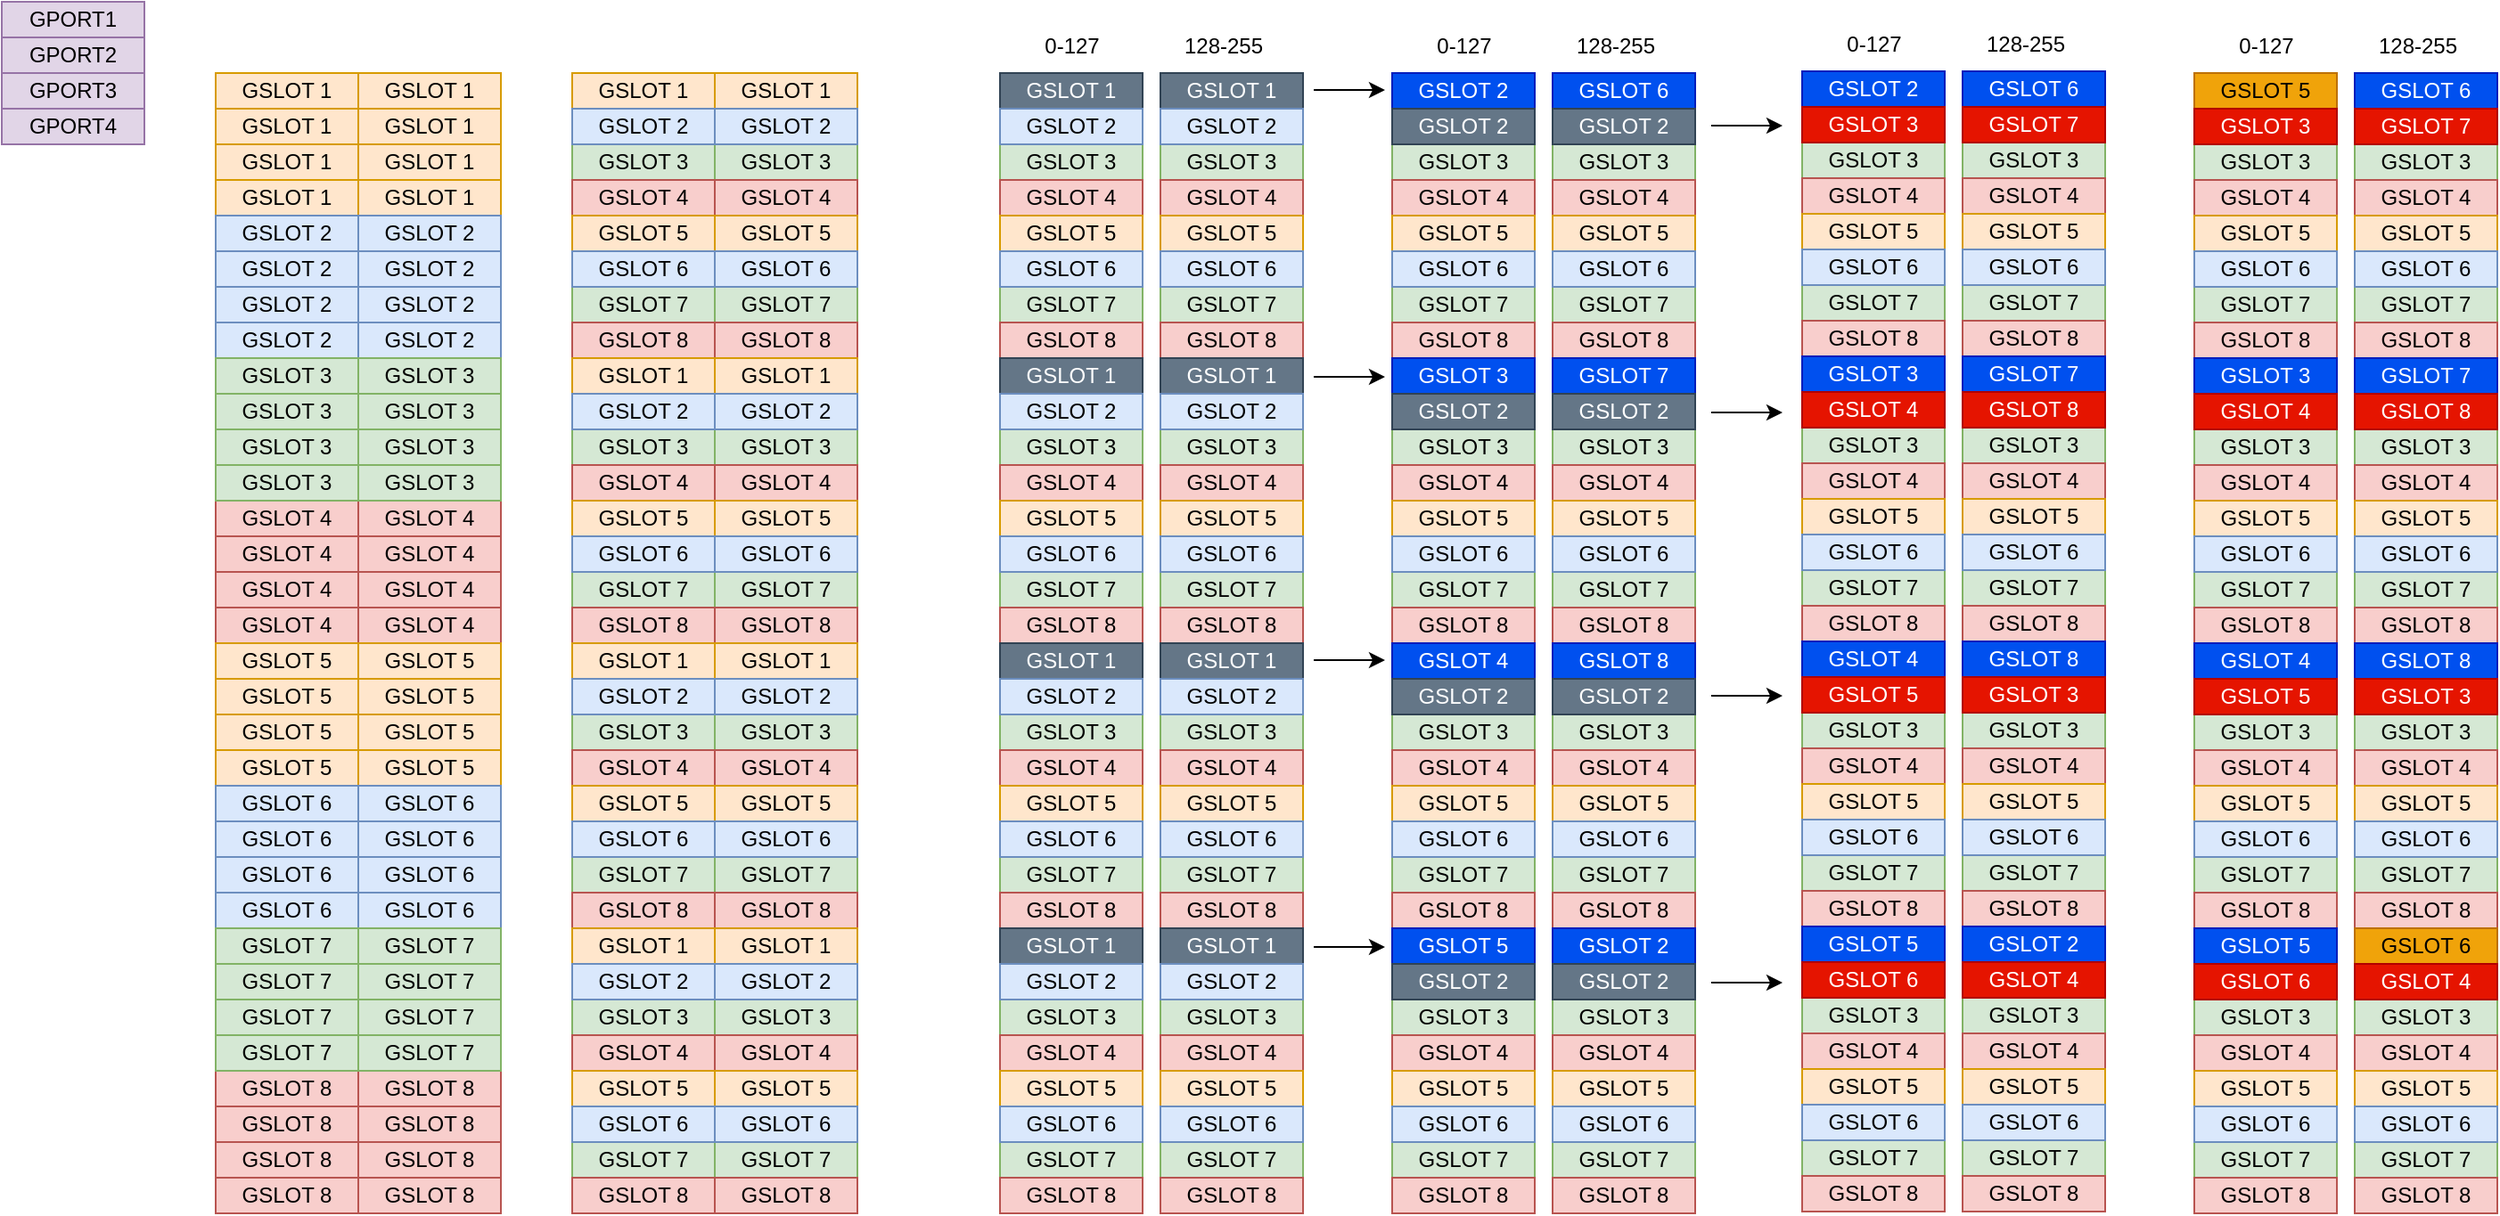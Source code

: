 <mxfile version="20.8.21" type="github">
  <diagram name="第 1 页" id="-2tjO55qXrrJnBCFQBi3">
    <mxGraphModel dx="1434" dy="764" grid="1" gridSize="10" guides="1" tooltips="1" connect="1" arrows="1" fold="1" page="1" pageScale="1" pageWidth="827" pageHeight="1169" math="0" shadow="0">
      <root>
        <mxCell id="0" />
        <mxCell id="1" parent="0" />
        <mxCell id="YQWvjCsICB9NxYi1fDgW-1" value="GSLOT 1" style="rounded=0;whiteSpace=wrap;html=1;fillColor=#ffe6cc;strokeColor=#d79b00;" vertex="1" parent="1">
          <mxGeometry x="160" y="120" width="80" height="20" as="geometry" />
        </mxCell>
        <mxCell id="YQWvjCsICB9NxYi1fDgW-2" value="GSLOT 1" style="rounded=0;whiteSpace=wrap;html=1;fillColor=#ffe6cc;strokeColor=#d79b00;" vertex="1" parent="1">
          <mxGeometry x="160" y="140" width="80" height="20" as="geometry" />
        </mxCell>
        <mxCell id="YQWvjCsICB9NxYi1fDgW-5" value="GSLOT 2" style="rounded=0;whiteSpace=wrap;html=1;fillColor=#dae8fc;strokeColor=#6c8ebf;" vertex="1" parent="1">
          <mxGeometry x="160" y="240" width="80" height="20" as="geometry" />
        </mxCell>
        <mxCell id="YQWvjCsICB9NxYi1fDgW-6" value="GSLOT 2" style="rounded=0;whiteSpace=wrap;html=1;fillColor=#dae8fc;strokeColor=#6c8ebf;" vertex="1" parent="1">
          <mxGeometry x="160" y="260" width="80" height="20" as="geometry" />
        </mxCell>
        <mxCell id="YQWvjCsICB9NxYi1fDgW-9" value="GSLOT 3" style="rounded=0;whiteSpace=wrap;html=1;fillColor=#d5e8d4;strokeColor=#82b366;" vertex="1" parent="1">
          <mxGeometry x="160" y="280" width="80" height="20" as="geometry" />
        </mxCell>
        <mxCell id="YQWvjCsICB9NxYi1fDgW-10" value="GSLOT 3" style="rounded=0;whiteSpace=wrap;html=1;fillColor=#d5e8d4;strokeColor=#82b366;" vertex="1" parent="1">
          <mxGeometry x="160" y="300" width="80" height="20" as="geometry" />
        </mxCell>
        <mxCell id="YQWvjCsICB9NxYi1fDgW-13" value="GSLOT 4" style="rounded=0;whiteSpace=wrap;html=1;fillColor=#f8cecc;strokeColor=#b85450;" vertex="1" parent="1">
          <mxGeometry x="160" y="360" width="80" height="20" as="geometry" />
        </mxCell>
        <mxCell id="YQWvjCsICB9NxYi1fDgW-25" value="GPORT1" style="rounded=0;whiteSpace=wrap;html=1;fillColor=#e1d5e7;strokeColor=#9673a6;" vertex="1" parent="1">
          <mxGeometry x="40" y="80" width="80" height="20" as="geometry" />
        </mxCell>
        <mxCell id="YQWvjCsICB9NxYi1fDgW-26" value="GPORT2" style="rounded=0;whiteSpace=wrap;html=1;fillColor=#e1d5e7;strokeColor=#9673a6;" vertex="1" parent="1">
          <mxGeometry x="40" y="100" width="80" height="20" as="geometry" />
        </mxCell>
        <mxCell id="YQWvjCsICB9NxYi1fDgW-27" value="GPORT3" style="rounded=0;whiteSpace=wrap;html=1;fillColor=#e1d5e7;strokeColor=#9673a6;" vertex="1" parent="1">
          <mxGeometry x="40" y="120" width="80" height="20" as="geometry" />
        </mxCell>
        <mxCell id="YQWvjCsICB9NxYi1fDgW-28" value="GPORT4" style="rounded=0;whiteSpace=wrap;html=1;fillColor=#e1d5e7;strokeColor=#9673a6;" vertex="1" parent="1">
          <mxGeometry x="40" y="140" width="80" height="20" as="geometry" />
        </mxCell>
        <mxCell id="YQWvjCsICB9NxYi1fDgW-32" value="GSLOT 1" style="rounded=0;whiteSpace=wrap;html=1;fillColor=#ffe6cc;strokeColor=#d79b00;" vertex="1" parent="1">
          <mxGeometry x="160" y="160" width="80" height="20" as="geometry" />
        </mxCell>
        <mxCell id="YQWvjCsICB9NxYi1fDgW-33" value="GSLOT 1" style="rounded=0;whiteSpace=wrap;html=1;fillColor=#ffe6cc;strokeColor=#d79b00;" vertex="1" parent="1">
          <mxGeometry x="160" y="180" width="80" height="20" as="geometry" />
        </mxCell>
        <mxCell id="YQWvjCsICB9NxYi1fDgW-34" value="GSLOT 2" style="rounded=0;whiteSpace=wrap;html=1;fillColor=#dae8fc;strokeColor=#6c8ebf;" vertex="1" parent="1">
          <mxGeometry x="160" y="200" width="80" height="20" as="geometry" />
        </mxCell>
        <mxCell id="YQWvjCsICB9NxYi1fDgW-35" value="GSLOT 2" style="rounded=0;whiteSpace=wrap;html=1;fillColor=#dae8fc;strokeColor=#6c8ebf;" vertex="1" parent="1">
          <mxGeometry x="160" y="220" width="80" height="20" as="geometry" />
        </mxCell>
        <mxCell id="YQWvjCsICB9NxYi1fDgW-36" value="GSLOT 3" style="rounded=0;whiteSpace=wrap;html=1;fillColor=#d5e8d4;strokeColor=#82b366;" vertex="1" parent="1">
          <mxGeometry x="160" y="320" width="80" height="20" as="geometry" />
        </mxCell>
        <mxCell id="YQWvjCsICB9NxYi1fDgW-37" value="GSLOT 3" style="rounded=0;whiteSpace=wrap;html=1;fillColor=#d5e8d4;strokeColor=#82b366;" vertex="1" parent="1">
          <mxGeometry x="160" y="340" width="80" height="20" as="geometry" />
        </mxCell>
        <mxCell id="YQWvjCsICB9NxYi1fDgW-49" value="GSLOT 4" style="rounded=0;whiteSpace=wrap;html=1;fillColor=#f8cecc;strokeColor=#b85450;" vertex="1" parent="1">
          <mxGeometry x="160" y="380" width="80" height="20" as="geometry" />
        </mxCell>
        <mxCell id="YQWvjCsICB9NxYi1fDgW-51" value="GSLOT 4" style="rounded=0;whiteSpace=wrap;html=1;fillColor=#f8cecc;strokeColor=#b85450;" vertex="1" parent="1">
          <mxGeometry x="160" y="400" width="80" height="20" as="geometry" />
        </mxCell>
        <mxCell id="YQWvjCsICB9NxYi1fDgW-52" value="GSLOT 4" style="rounded=0;whiteSpace=wrap;html=1;fillColor=#f8cecc;strokeColor=#b85450;" vertex="1" parent="1">
          <mxGeometry x="160" y="420" width="80" height="20" as="geometry" />
        </mxCell>
        <mxCell id="YQWvjCsICB9NxYi1fDgW-61" value="GSLOT 5" style="rounded=0;whiteSpace=wrap;html=1;fillColor=#ffe6cc;strokeColor=#d79b00;" vertex="1" parent="1">
          <mxGeometry x="160" y="440" width="80" height="20" as="geometry" />
        </mxCell>
        <mxCell id="YQWvjCsICB9NxYi1fDgW-62" value="GSLOT 5" style="rounded=0;whiteSpace=wrap;html=1;fillColor=#ffe6cc;strokeColor=#d79b00;" vertex="1" parent="1">
          <mxGeometry x="160" y="460" width="80" height="20" as="geometry" />
        </mxCell>
        <mxCell id="YQWvjCsICB9NxYi1fDgW-63" value="GSLOT 6" style="rounded=0;whiteSpace=wrap;html=1;fillColor=#dae8fc;strokeColor=#6c8ebf;" vertex="1" parent="1">
          <mxGeometry x="160" y="560" width="80" height="20" as="geometry" />
        </mxCell>
        <mxCell id="YQWvjCsICB9NxYi1fDgW-64" value="GSLOT 6" style="rounded=0;whiteSpace=wrap;html=1;fillColor=#dae8fc;strokeColor=#6c8ebf;" vertex="1" parent="1">
          <mxGeometry x="160" y="580" width="80" height="20" as="geometry" />
        </mxCell>
        <mxCell id="YQWvjCsICB9NxYi1fDgW-65" value="GSLOT 7" style="rounded=0;whiteSpace=wrap;html=1;fillColor=#d5e8d4;strokeColor=#82b366;" vertex="1" parent="1">
          <mxGeometry x="160" y="600" width="80" height="20" as="geometry" />
        </mxCell>
        <mxCell id="YQWvjCsICB9NxYi1fDgW-66" value="GSLOT 7" style="rounded=0;whiteSpace=wrap;html=1;fillColor=#d5e8d4;strokeColor=#82b366;" vertex="1" parent="1">
          <mxGeometry x="160" y="620" width="80" height="20" as="geometry" />
        </mxCell>
        <mxCell id="YQWvjCsICB9NxYi1fDgW-67" value="GSLOT 8" style="rounded=0;whiteSpace=wrap;html=1;fillColor=#f8cecc;strokeColor=#b85450;" vertex="1" parent="1">
          <mxGeometry x="160" y="680" width="80" height="20" as="geometry" />
        </mxCell>
        <mxCell id="YQWvjCsICB9NxYi1fDgW-68" value="GSLOT 5" style="rounded=0;whiteSpace=wrap;html=1;fillColor=#ffe6cc;strokeColor=#d79b00;" vertex="1" parent="1">
          <mxGeometry x="160" y="480" width="80" height="20" as="geometry" />
        </mxCell>
        <mxCell id="YQWvjCsICB9NxYi1fDgW-69" value="GSLOT 5" style="rounded=0;whiteSpace=wrap;html=1;fillColor=#ffe6cc;strokeColor=#d79b00;" vertex="1" parent="1">
          <mxGeometry x="160" y="500" width="80" height="20" as="geometry" />
        </mxCell>
        <mxCell id="YQWvjCsICB9NxYi1fDgW-70" value="GSLOT 6" style="rounded=0;whiteSpace=wrap;html=1;fillColor=#dae8fc;strokeColor=#6c8ebf;" vertex="1" parent="1">
          <mxGeometry x="160" y="520" width="80" height="20" as="geometry" />
        </mxCell>
        <mxCell id="YQWvjCsICB9NxYi1fDgW-71" value="GSLOT 6" style="rounded=0;whiteSpace=wrap;html=1;fillColor=#dae8fc;strokeColor=#6c8ebf;" vertex="1" parent="1">
          <mxGeometry x="160" y="540" width="80" height="20" as="geometry" />
        </mxCell>
        <mxCell id="YQWvjCsICB9NxYi1fDgW-72" value="GSLOT 7" style="rounded=0;whiteSpace=wrap;html=1;fillColor=#d5e8d4;strokeColor=#82b366;" vertex="1" parent="1">
          <mxGeometry x="160" y="640" width="80" height="20" as="geometry" />
        </mxCell>
        <mxCell id="YQWvjCsICB9NxYi1fDgW-73" value="GSLOT 7" style="rounded=0;whiteSpace=wrap;html=1;fillColor=#d5e8d4;strokeColor=#82b366;" vertex="1" parent="1">
          <mxGeometry x="160" y="660" width="80" height="20" as="geometry" />
        </mxCell>
        <mxCell id="YQWvjCsICB9NxYi1fDgW-74" value="GSLOT 8" style="rounded=0;whiteSpace=wrap;html=1;fillColor=#f8cecc;strokeColor=#b85450;" vertex="1" parent="1">
          <mxGeometry x="160" y="700" width="80" height="20" as="geometry" />
        </mxCell>
        <mxCell id="YQWvjCsICB9NxYi1fDgW-75" value="GSLOT 8" style="rounded=0;whiteSpace=wrap;html=1;fillColor=#f8cecc;strokeColor=#b85450;" vertex="1" parent="1">
          <mxGeometry x="160" y="720" width="80" height="20" as="geometry" />
        </mxCell>
        <mxCell id="YQWvjCsICB9NxYi1fDgW-76" value="GSLOT 8" style="rounded=0;whiteSpace=wrap;html=1;fillColor=#f8cecc;strokeColor=#b85450;" vertex="1" parent="1">
          <mxGeometry x="160" y="740" width="80" height="20" as="geometry" />
        </mxCell>
        <mxCell id="YQWvjCsICB9NxYi1fDgW-77" value="GSLOT 1" style="rounded=0;whiteSpace=wrap;html=1;fillColor=#ffe6cc;strokeColor=#d79b00;" vertex="1" parent="1">
          <mxGeometry x="360" y="120" width="80" height="20" as="geometry" />
        </mxCell>
        <mxCell id="YQWvjCsICB9NxYi1fDgW-81" value="GSLOT 3" style="rounded=0;whiteSpace=wrap;html=1;fillColor=#d5e8d4;strokeColor=#82b366;" vertex="1" parent="1">
          <mxGeometry x="360" y="160" width="80" height="20" as="geometry" />
        </mxCell>
        <mxCell id="YQWvjCsICB9NxYi1fDgW-83" value="GSLOT 4" style="rounded=0;whiteSpace=wrap;html=1;fillColor=#f8cecc;strokeColor=#b85450;" vertex="1" parent="1">
          <mxGeometry x="360" y="180" width="80" height="20" as="geometry" />
        </mxCell>
        <mxCell id="YQWvjCsICB9NxYi1fDgW-86" value="GSLOT 2" style="rounded=0;whiteSpace=wrap;html=1;fillColor=#dae8fc;strokeColor=#6c8ebf;" vertex="1" parent="1">
          <mxGeometry x="360" y="140" width="80" height="20" as="geometry" />
        </mxCell>
        <mxCell id="YQWvjCsICB9NxYi1fDgW-93" value="GSLOT 5" style="rounded=0;whiteSpace=wrap;html=1;fillColor=#ffe6cc;strokeColor=#d79b00;" vertex="1" parent="1">
          <mxGeometry x="360" y="200" width="80" height="20" as="geometry" />
        </mxCell>
        <mxCell id="YQWvjCsICB9NxYi1fDgW-97" value="GSLOT 7" style="rounded=0;whiteSpace=wrap;html=1;fillColor=#d5e8d4;strokeColor=#82b366;" vertex="1" parent="1">
          <mxGeometry x="360" y="240" width="80" height="20" as="geometry" />
        </mxCell>
        <mxCell id="YQWvjCsICB9NxYi1fDgW-99" value="GSLOT 8" style="rounded=0;whiteSpace=wrap;html=1;fillColor=#f8cecc;strokeColor=#b85450;" vertex="1" parent="1">
          <mxGeometry x="360" y="260" width="80" height="20" as="geometry" />
        </mxCell>
        <mxCell id="YQWvjCsICB9NxYi1fDgW-102" value="GSLOT 6" style="rounded=0;whiteSpace=wrap;html=1;fillColor=#dae8fc;strokeColor=#6c8ebf;" vertex="1" parent="1">
          <mxGeometry x="360" y="220" width="80" height="20" as="geometry" />
        </mxCell>
        <mxCell id="YQWvjCsICB9NxYi1fDgW-124" value="GSLOT 1" style="rounded=0;whiteSpace=wrap;html=1;fillColor=#ffe6cc;strokeColor=#d79b00;" vertex="1" parent="1">
          <mxGeometry x="360" y="280" width="80" height="20" as="geometry" />
        </mxCell>
        <mxCell id="YQWvjCsICB9NxYi1fDgW-125" value="GSLOT 3" style="rounded=0;whiteSpace=wrap;html=1;fillColor=#d5e8d4;strokeColor=#82b366;" vertex="1" parent="1">
          <mxGeometry x="360" y="320" width="80" height="20" as="geometry" />
        </mxCell>
        <mxCell id="YQWvjCsICB9NxYi1fDgW-126" value="GSLOT 4" style="rounded=0;whiteSpace=wrap;html=1;fillColor=#f8cecc;strokeColor=#b85450;" vertex="1" parent="1">
          <mxGeometry x="360" y="340" width="80" height="20" as="geometry" />
        </mxCell>
        <mxCell id="YQWvjCsICB9NxYi1fDgW-127" value="GSLOT 2" style="rounded=0;whiteSpace=wrap;html=1;fillColor=#dae8fc;strokeColor=#6c8ebf;" vertex="1" parent="1">
          <mxGeometry x="360" y="300" width="80" height="20" as="geometry" />
        </mxCell>
        <mxCell id="YQWvjCsICB9NxYi1fDgW-128" value="GSLOT 5" style="rounded=0;whiteSpace=wrap;html=1;fillColor=#ffe6cc;strokeColor=#d79b00;" vertex="1" parent="1">
          <mxGeometry x="360" y="360" width="80" height="20" as="geometry" />
        </mxCell>
        <mxCell id="YQWvjCsICB9NxYi1fDgW-129" value="GSLOT 7" style="rounded=0;whiteSpace=wrap;html=1;fillColor=#d5e8d4;strokeColor=#82b366;" vertex="1" parent="1">
          <mxGeometry x="360" y="400" width="80" height="20" as="geometry" />
        </mxCell>
        <mxCell id="YQWvjCsICB9NxYi1fDgW-130" value="GSLOT 8" style="rounded=0;whiteSpace=wrap;html=1;fillColor=#f8cecc;strokeColor=#b85450;" vertex="1" parent="1">
          <mxGeometry x="360" y="420" width="80" height="20" as="geometry" />
        </mxCell>
        <mxCell id="YQWvjCsICB9NxYi1fDgW-131" value="GSLOT 6" style="rounded=0;whiteSpace=wrap;html=1;fillColor=#dae8fc;strokeColor=#6c8ebf;" vertex="1" parent="1">
          <mxGeometry x="360" y="380" width="80" height="20" as="geometry" />
        </mxCell>
        <mxCell id="YQWvjCsICB9NxYi1fDgW-132" value="GSLOT 1" style="rounded=0;whiteSpace=wrap;html=1;fillColor=#ffe6cc;strokeColor=#d79b00;" vertex="1" parent="1">
          <mxGeometry x="360" y="440" width="80" height="20" as="geometry" />
        </mxCell>
        <mxCell id="YQWvjCsICB9NxYi1fDgW-133" value="GSLOT 3" style="rounded=0;whiteSpace=wrap;html=1;fillColor=#d5e8d4;strokeColor=#82b366;" vertex="1" parent="1">
          <mxGeometry x="360" y="480" width="80" height="20" as="geometry" />
        </mxCell>
        <mxCell id="YQWvjCsICB9NxYi1fDgW-134" value="GSLOT 4" style="rounded=0;whiteSpace=wrap;html=1;fillColor=#f8cecc;strokeColor=#b85450;" vertex="1" parent="1">
          <mxGeometry x="360" y="500" width="80" height="20" as="geometry" />
        </mxCell>
        <mxCell id="YQWvjCsICB9NxYi1fDgW-135" value="GSLOT 2" style="rounded=0;whiteSpace=wrap;html=1;fillColor=#dae8fc;strokeColor=#6c8ebf;" vertex="1" parent="1">
          <mxGeometry x="360" y="460" width="80" height="20" as="geometry" />
        </mxCell>
        <mxCell id="YQWvjCsICB9NxYi1fDgW-136" value="GSLOT 5" style="rounded=0;whiteSpace=wrap;html=1;fillColor=#ffe6cc;strokeColor=#d79b00;" vertex="1" parent="1">
          <mxGeometry x="360" y="520" width="80" height="20" as="geometry" />
        </mxCell>
        <mxCell id="YQWvjCsICB9NxYi1fDgW-137" value="GSLOT 7" style="rounded=0;whiteSpace=wrap;html=1;fillColor=#d5e8d4;strokeColor=#82b366;" vertex="1" parent="1">
          <mxGeometry x="360" y="560" width="80" height="20" as="geometry" />
        </mxCell>
        <mxCell id="YQWvjCsICB9NxYi1fDgW-138" value="GSLOT 8" style="rounded=0;whiteSpace=wrap;html=1;fillColor=#f8cecc;strokeColor=#b85450;" vertex="1" parent="1">
          <mxGeometry x="360" y="580" width="80" height="20" as="geometry" />
        </mxCell>
        <mxCell id="YQWvjCsICB9NxYi1fDgW-139" value="GSLOT 6" style="rounded=0;whiteSpace=wrap;html=1;fillColor=#dae8fc;strokeColor=#6c8ebf;" vertex="1" parent="1">
          <mxGeometry x="360" y="540" width="80" height="20" as="geometry" />
        </mxCell>
        <mxCell id="YQWvjCsICB9NxYi1fDgW-140" value="GSLOT 1" style="rounded=0;whiteSpace=wrap;html=1;fillColor=#ffe6cc;strokeColor=#d79b00;" vertex="1" parent="1">
          <mxGeometry x="360" y="600" width="80" height="20" as="geometry" />
        </mxCell>
        <mxCell id="YQWvjCsICB9NxYi1fDgW-141" value="GSLOT 3" style="rounded=0;whiteSpace=wrap;html=1;fillColor=#d5e8d4;strokeColor=#82b366;" vertex="1" parent="1">
          <mxGeometry x="360" y="640" width="80" height="20" as="geometry" />
        </mxCell>
        <mxCell id="YQWvjCsICB9NxYi1fDgW-142" value="GSLOT 4" style="rounded=0;whiteSpace=wrap;html=1;fillColor=#f8cecc;strokeColor=#b85450;" vertex="1" parent="1">
          <mxGeometry x="360" y="660" width="80" height="20" as="geometry" />
        </mxCell>
        <mxCell id="YQWvjCsICB9NxYi1fDgW-143" value="GSLOT 2" style="rounded=0;whiteSpace=wrap;html=1;fillColor=#dae8fc;strokeColor=#6c8ebf;" vertex="1" parent="1">
          <mxGeometry x="360" y="620" width="80" height="20" as="geometry" />
        </mxCell>
        <mxCell id="YQWvjCsICB9NxYi1fDgW-144" value="GSLOT 5" style="rounded=0;whiteSpace=wrap;html=1;fillColor=#ffe6cc;strokeColor=#d79b00;" vertex="1" parent="1">
          <mxGeometry x="360" y="680" width="80" height="20" as="geometry" />
        </mxCell>
        <mxCell id="YQWvjCsICB9NxYi1fDgW-145" value="GSLOT 7" style="rounded=0;whiteSpace=wrap;html=1;fillColor=#d5e8d4;strokeColor=#82b366;" vertex="1" parent="1">
          <mxGeometry x="360" y="720" width="80" height="20" as="geometry" />
        </mxCell>
        <mxCell id="YQWvjCsICB9NxYi1fDgW-146" value="GSLOT 8" style="rounded=0;whiteSpace=wrap;html=1;fillColor=#f8cecc;strokeColor=#b85450;" vertex="1" parent="1">
          <mxGeometry x="360" y="740" width="80" height="20" as="geometry" />
        </mxCell>
        <mxCell id="YQWvjCsICB9NxYi1fDgW-147" value="GSLOT 6" style="rounded=0;whiteSpace=wrap;html=1;fillColor=#dae8fc;strokeColor=#6c8ebf;" vertex="1" parent="1">
          <mxGeometry x="360" y="700" width="80" height="20" as="geometry" />
        </mxCell>
        <mxCell id="YQWvjCsICB9NxYi1fDgW-148" value="GSLOT 1" style="rounded=0;whiteSpace=wrap;html=1;fillColor=#647687;strokeColor=#314354;fontColor=#ffffff;" vertex="1" parent="1">
          <mxGeometry x="600" y="120" width="80" height="20" as="geometry" />
        </mxCell>
        <mxCell id="YQWvjCsICB9NxYi1fDgW-149" value="GSLOT 3" style="rounded=0;whiteSpace=wrap;html=1;fillColor=#d5e8d4;strokeColor=#82b366;" vertex="1" parent="1">
          <mxGeometry x="600" y="160" width="80" height="20" as="geometry" />
        </mxCell>
        <mxCell id="YQWvjCsICB9NxYi1fDgW-150" value="GSLOT 4" style="rounded=0;whiteSpace=wrap;html=1;fillColor=#f8cecc;strokeColor=#b85450;" vertex="1" parent="1">
          <mxGeometry x="600" y="180" width="80" height="20" as="geometry" />
        </mxCell>
        <mxCell id="YQWvjCsICB9NxYi1fDgW-151" value="GSLOT 2" style="rounded=0;whiteSpace=wrap;html=1;fillColor=#dae8fc;strokeColor=#6c8ebf;" vertex="1" parent="1">
          <mxGeometry x="600" y="140" width="80" height="20" as="geometry" />
        </mxCell>
        <mxCell id="YQWvjCsICB9NxYi1fDgW-152" value="GSLOT 5" style="rounded=0;whiteSpace=wrap;html=1;fillColor=#ffe6cc;strokeColor=#d79b00;" vertex="1" parent="1">
          <mxGeometry x="600" y="200" width="80" height="20" as="geometry" />
        </mxCell>
        <mxCell id="YQWvjCsICB9NxYi1fDgW-153" value="GSLOT 7" style="rounded=0;whiteSpace=wrap;html=1;fillColor=#d5e8d4;strokeColor=#82b366;" vertex="1" parent="1">
          <mxGeometry x="600" y="240" width="80" height="20" as="geometry" />
        </mxCell>
        <mxCell id="YQWvjCsICB9NxYi1fDgW-154" value="GSLOT 8" style="rounded=0;whiteSpace=wrap;html=1;fillColor=#f8cecc;strokeColor=#b85450;" vertex="1" parent="1">
          <mxGeometry x="600" y="260" width="80" height="20" as="geometry" />
        </mxCell>
        <mxCell id="YQWvjCsICB9NxYi1fDgW-155" value="GSLOT 6" style="rounded=0;whiteSpace=wrap;html=1;fillColor=#dae8fc;strokeColor=#6c8ebf;" vertex="1" parent="1">
          <mxGeometry x="600" y="220" width="80" height="20" as="geometry" />
        </mxCell>
        <mxCell id="YQWvjCsICB9NxYi1fDgW-156" value="GSLOT 1" style="rounded=0;whiteSpace=wrap;html=1;fillColor=#647687;strokeColor=#314354;fontColor=#ffffff;" vertex="1" parent="1">
          <mxGeometry x="600" y="280" width="80" height="20" as="geometry" />
        </mxCell>
        <mxCell id="YQWvjCsICB9NxYi1fDgW-157" value="GSLOT 3" style="rounded=0;whiteSpace=wrap;html=1;fillColor=#d5e8d4;strokeColor=#82b366;" vertex="1" parent="1">
          <mxGeometry x="600" y="320" width="80" height="20" as="geometry" />
        </mxCell>
        <mxCell id="YQWvjCsICB9NxYi1fDgW-158" value="GSLOT 4" style="rounded=0;whiteSpace=wrap;html=1;fillColor=#f8cecc;strokeColor=#b85450;" vertex="1" parent="1">
          <mxGeometry x="600" y="340" width="80" height="20" as="geometry" />
        </mxCell>
        <mxCell id="YQWvjCsICB9NxYi1fDgW-159" value="GSLOT 2" style="rounded=0;whiteSpace=wrap;html=1;fillColor=#dae8fc;strokeColor=#6c8ebf;" vertex="1" parent="1">
          <mxGeometry x="600" y="300" width="80" height="20" as="geometry" />
        </mxCell>
        <mxCell id="YQWvjCsICB9NxYi1fDgW-160" value="GSLOT 5" style="rounded=0;whiteSpace=wrap;html=1;fillColor=#ffe6cc;strokeColor=#d79b00;" vertex="1" parent="1">
          <mxGeometry x="600" y="360" width="80" height="20" as="geometry" />
        </mxCell>
        <mxCell id="YQWvjCsICB9NxYi1fDgW-161" value="GSLOT 7" style="rounded=0;whiteSpace=wrap;html=1;fillColor=#d5e8d4;strokeColor=#82b366;" vertex="1" parent="1">
          <mxGeometry x="600" y="400" width="80" height="20" as="geometry" />
        </mxCell>
        <mxCell id="YQWvjCsICB9NxYi1fDgW-162" value="GSLOT 8" style="rounded=0;whiteSpace=wrap;html=1;fillColor=#f8cecc;strokeColor=#b85450;" vertex="1" parent="1">
          <mxGeometry x="600" y="420" width="80" height="20" as="geometry" />
        </mxCell>
        <mxCell id="YQWvjCsICB9NxYi1fDgW-163" value="GSLOT 6" style="rounded=0;whiteSpace=wrap;html=1;fillColor=#dae8fc;strokeColor=#6c8ebf;" vertex="1" parent="1">
          <mxGeometry x="600" y="380" width="80" height="20" as="geometry" />
        </mxCell>
        <mxCell id="YQWvjCsICB9NxYi1fDgW-164" value="GSLOT 1" style="rounded=0;whiteSpace=wrap;html=1;fillColor=#647687;strokeColor=#314354;fontColor=#ffffff;" vertex="1" parent="1">
          <mxGeometry x="600" y="440" width="80" height="20" as="geometry" />
        </mxCell>
        <mxCell id="YQWvjCsICB9NxYi1fDgW-165" value="GSLOT 3" style="rounded=0;whiteSpace=wrap;html=1;fillColor=#d5e8d4;strokeColor=#82b366;" vertex="1" parent="1">
          <mxGeometry x="600" y="480" width="80" height="20" as="geometry" />
        </mxCell>
        <mxCell id="YQWvjCsICB9NxYi1fDgW-166" value="GSLOT 4" style="rounded=0;whiteSpace=wrap;html=1;fillColor=#f8cecc;strokeColor=#b85450;" vertex="1" parent="1">
          <mxGeometry x="600" y="500" width="80" height="20" as="geometry" />
        </mxCell>
        <mxCell id="YQWvjCsICB9NxYi1fDgW-167" value="GSLOT 2" style="rounded=0;whiteSpace=wrap;html=1;fillColor=#dae8fc;strokeColor=#6c8ebf;" vertex="1" parent="1">
          <mxGeometry x="600" y="460" width="80" height="20" as="geometry" />
        </mxCell>
        <mxCell id="YQWvjCsICB9NxYi1fDgW-168" value="GSLOT 5" style="rounded=0;whiteSpace=wrap;html=1;fillColor=#ffe6cc;strokeColor=#d79b00;" vertex="1" parent="1">
          <mxGeometry x="600" y="520" width="80" height="20" as="geometry" />
        </mxCell>
        <mxCell id="YQWvjCsICB9NxYi1fDgW-169" value="GSLOT 7" style="rounded=0;whiteSpace=wrap;html=1;fillColor=#d5e8d4;strokeColor=#82b366;" vertex="1" parent="1">
          <mxGeometry x="600" y="560" width="80" height="20" as="geometry" />
        </mxCell>
        <mxCell id="YQWvjCsICB9NxYi1fDgW-170" value="GSLOT 8" style="rounded=0;whiteSpace=wrap;html=1;fillColor=#f8cecc;strokeColor=#b85450;" vertex="1" parent="1">
          <mxGeometry x="600" y="580" width="80" height="20" as="geometry" />
        </mxCell>
        <mxCell id="YQWvjCsICB9NxYi1fDgW-171" value="GSLOT 6" style="rounded=0;whiteSpace=wrap;html=1;fillColor=#dae8fc;strokeColor=#6c8ebf;" vertex="1" parent="1">
          <mxGeometry x="600" y="540" width="80" height="20" as="geometry" />
        </mxCell>
        <mxCell id="YQWvjCsICB9NxYi1fDgW-172" value="GSLOT 1" style="rounded=0;whiteSpace=wrap;html=1;fillColor=#647687;strokeColor=#314354;fontColor=#ffffff;" vertex="1" parent="1">
          <mxGeometry x="600" y="600" width="80" height="20" as="geometry" />
        </mxCell>
        <mxCell id="YQWvjCsICB9NxYi1fDgW-173" value="GSLOT 3" style="rounded=0;whiteSpace=wrap;html=1;fillColor=#d5e8d4;strokeColor=#82b366;" vertex="1" parent="1">
          <mxGeometry x="600" y="640" width="80" height="20" as="geometry" />
        </mxCell>
        <mxCell id="YQWvjCsICB9NxYi1fDgW-174" value="GSLOT 4" style="rounded=0;whiteSpace=wrap;html=1;fillColor=#f8cecc;strokeColor=#b85450;" vertex="1" parent="1">
          <mxGeometry x="600" y="660" width="80" height="20" as="geometry" />
        </mxCell>
        <mxCell id="YQWvjCsICB9NxYi1fDgW-175" value="GSLOT 2" style="rounded=0;whiteSpace=wrap;html=1;fillColor=#dae8fc;strokeColor=#6c8ebf;" vertex="1" parent="1">
          <mxGeometry x="600" y="620" width="80" height="20" as="geometry" />
        </mxCell>
        <mxCell id="YQWvjCsICB9NxYi1fDgW-176" value="GSLOT 5" style="rounded=0;whiteSpace=wrap;html=1;fillColor=#ffe6cc;strokeColor=#d79b00;" vertex="1" parent="1">
          <mxGeometry x="600" y="680" width="80" height="20" as="geometry" />
        </mxCell>
        <mxCell id="YQWvjCsICB9NxYi1fDgW-177" value="GSLOT 7" style="rounded=0;whiteSpace=wrap;html=1;fillColor=#d5e8d4;strokeColor=#82b366;" vertex="1" parent="1">
          <mxGeometry x="600" y="720" width="80" height="20" as="geometry" />
        </mxCell>
        <mxCell id="YQWvjCsICB9NxYi1fDgW-178" value="GSLOT 8" style="rounded=0;whiteSpace=wrap;html=1;fillColor=#f8cecc;strokeColor=#b85450;" vertex="1" parent="1">
          <mxGeometry x="600" y="740" width="80" height="20" as="geometry" />
        </mxCell>
        <mxCell id="YQWvjCsICB9NxYi1fDgW-179" value="GSLOT 6" style="rounded=0;whiteSpace=wrap;html=1;fillColor=#dae8fc;strokeColor=#6c8ebf;" vertex="1" parent="1">
          <mxGeometry x="600" y="700" width="80" height="20" as="geometry" />
        </mxCell>
        <mxCell id="YQWvjCsICB9NxYi1fDgW-180" value="GSLOT 1" style="rounded=0;whiteSpace=wrap;html=1;fillColor=#ffe6cc;strokeColor=#d79b00;" vertex="1" parent="1">
          <mxGeometry x="240" y="120" width="80" height="20" as="geometry" />
        </mxCell>
        <mxCell id="YQWvjCsICB9NxYi1fDgW-181" value="GSLOT 1" style="rounded=0;whiteSpace=wrap;html=1;fillColor=#ffe6cc;strokeColor=#d79b00;" vertex="1" parent="1">
          <mxGeometry x="240" y="140" width="80" height="20" as="geometry" />
        </mxCell>
        <mxCell id="YQWvjCsICB9NxYi1fDgW-182" value="GSLOT 2" style="rounded=0;whiteSpace=wrap;html=1;fillColor=#dae8fc;strokeColor=#6c8ebf;" vertex="1" parent="1">
          <mxGeometry x="240" y="240" width="80" height="20" as="geometry" />
        </mxCell>
        <mxCell id="YQWvjCsICB9NxYi1fDgW-183" value="GSLOT 2" style="rounded=0;whiteSpace=wrap;html=1;fillColor=#dae8fc;strokeColor=#6c8ebf;" vertex="1" parent="1">
          <mxGeometry x="240" y="260" width="80" height="20" as="geometry" />
        </mxCell>
        <mxCell id="YQWvjCsICB9NxYi1fDgW-184" value="GSLOT 3" style="rounded=0;whiteSpace=wrap;html=1;fillColor=#d5e8d4;strokeColor=#82b366;" vertex="1" parent="1">
          <mxGeometry x="240" y="280" width="80" height="20" as="geometry" />
        </mxCell>
        <mxCell id="YQWvjCsICB9NxYi1fDgW-185" value="GSLOT 3" style="rounded=0;whiteSpace=wrap;html=1;fillColor=#d5e8d4;strokeColor=#82b366;" vertex="1" parent="1">
          <mxGeometry x="240" y="300" width="80" height="20" as="geometry" />
        </mxCell>
        <mxCell id="YQWvjCsICB9NxYi1fDgW-186" value="GSLOT 4" style="rounded=0;whiteSpace=wrap;html=1;fillColor=#f8cecc;strokeColor=#b85450;" vertex="1" parent="1">
          <mxGeometry x="240" y="360" width="80" height="20" as="geometry" />
        </mxCell>
        <mxCell id="YQWvjCsICB9NxYi1fDgW-187" value="GSLOT 1" style="rounded=0;whiteSpace=wrap;html=1;fillColor=#ffe6cc;strokeColor=#d79b00;" vertex="1" parent="1">
          <mxGeometry x="240" y="160" width="80" height="20" as="geometry" />
        </mxCell>
        <mxCell id="YQWvjCsICB9NxYi1fDgW-188" value="GSLOT 1" style="rounded=0;whiteSpace=wrap;html=1;fillColor=#ffe6cc;strokeColor=#d79b00;" vertex="1" parent="1">
          <mxGeometry x="240" y="180" width="80" height="20" as="geometry" />
        </mxCell>
        <mxCell id="YQWvjCsICB9NxYi1fDgW-189" value="GSLOT 2" style="rounded=0;whiteSpace=wrap;html=1;fillColor=#dae8fc;strokeColor=#6c8ebf;" vertex="1" parent="1">
          <mxGeometry x="240" y="200" width="80" height="20" as="geometry" />
        </mxCell>
        <mxCell id="YQWvjCsICB9NxYi1fDgW-190" value="GSLOT 2" style="rounded=0;whiteSpace=wrap;html=1;fillColor=#dae8fc;strokeColor=#6c8ebf;" vertex="1" parent="1">
          <mxGeometry x="240" y="220" width="80" height="20" as="geometry" />
        </mxCell>
        <mxCell id="YQWvjCsICB9NxYi1fDgW-191" value="GSLOT 3" style="rounded=0;whiteSpace=wrap;html=1;fillColor=#d5e8d4;strokeColor=#82b366;" vertex="1" parent="1">
          <mxGeometry x="240" y="320" width="80" height="20" as="geometry" />
        </mxCell>
        <mxCell id="YQWvjCsICB9NxYi1fDgW-192" value="GSLOT 3" style="rounded=0;whiteSpace=wrap;html=1;fillColor=#d5e8d4;strokeColor=#82b366;" vertex="1" parent="1">
          <mxGeometry x="240" y="340" width="80" height="20" as="geometry" />
        </mxCell>
        <mxCell id="YQWvjCsICB9NxYi1fDgW-193" value="GSLOT 4" style="rounded=0;whiteSpace=wrap;html=1;fillColor=#f8cecc;strokeColor=#b85450;" vertex="1" parent="1">
          <mxGeometry x="240" y="380" width="80" height="20" as="geometry" />
        </mxCell>
        <mxCell id="YQWvjCsICB9NxYi1fDgW-194" value="GSLOT 4" style="rounded=0;whiteSpace=wrap;html=1;fillColor=#f8cecc;strokeColor=#b85450;" vertex="1" parent="1">
          <mxGeometry x="240" y="400" width="80" height="20" as="geometry" />
        </mxCell>
        <mxCell id="YQWvjCsICB9NxYi1fDgW-195" value="GSLOT 4" style="rounded=0;whiteSpace=wrap;html=1;fillColor=#f8cecc;strokeColor=#b85450;" vertex="1" parent="1">
          <mxGeometry x="240" y="420" width="80" height="20" as="geometry" />
        </mxCell>
        <mxCell id="YQWvjCsICB9NxYi1fDgW-196" value="GSLOT 5" style="rounded=0;whiteSpace=wrap;html=1;fillColor=#ffe6cc;strokeColor=#d79b00;" vertex="1" parent="1">
          <mxGeometry x="240" y="440" width="80" height="20" as="geometry" />
        </mxCell>
        <mxCell id="YQWvjCsICB9NxYi1fDgW-197" value="GSLOT 5" style="rounded=0;whiteSpace=wrap;html=1;fillColor=#ffe6cc;strokeColor=#d79b00;" vertex="1" parent="1">
          <mxGeometry x="240" y="460" width="80" height="20" as="geometry" />
        </mxCell>
        <mxCell id="YQWvjCsICB9NxYi1fDgW-198" value="GSLOT 6" style="rounded=0;whiteSpace=wrap;html=1;fillColor=#dae8fc;strokeColor=#6c8ebf;" vertex="1" parent="1">
          <mxGeometry x="240" y="560" width="80" height="20" as="geometry" />
        </mxCell>
        <mxCell id="YQWvjCsICB9NxYi1fDgW-199" value="GSLOT 6" style="rounded=0;whiteSpace=wrap;html=1;fillColor=#dae8fc;strokeColor=#6c8ebf;" vertex="1" parent="1">
          <mxGeometry x="240" y="580" width="80" height="20" as="geometry" />
        </mxCell>
        <mxCell id="YQWvjCsICB9NxYi1fDgW-200" value="GSLOT 7" style="rounded=0;whiteSpace=wrap;html=1;fillColor=#d5e8d4;strokeColor=#82b366;" vertex="1" parent="1">
          <mxGeometry x="240" y="600" width="80" height="20" as="geometry" />
        </mxCell>
        <mxCell id="YQWvjCsICB9NxYi1fDgW-201" value="GSLOT 7" style="rounded=0;whiteSpace=wrap;html=1;fillColor=#d5e8d4;strokeColor=#82b366;" vertex="1" parent="1">
          <mxGeometry x="240" y="620" width="80" height="20" as="geometry" />
        </mxCell>
        <mxCell id="YQWvjCsICB9NxYi1fDgW-202" value="GSLOT 8" style="rounded=0;whiteSpace=wrap;html=1;fillColor=#f8cecc;strokeColor=#b85450;" vertex="1" parent="1">
          <mxGeometry x="240" y="680" width="80" height="20" as="geometry" />
        </mxCell>
        <mxCell id="YQWvjCsICB9NxYi1fDgW-203" value="GSLOT 5" style="rounded=0;whiteSpace=wrap;html=1;fillColor=#ffe6cc;strokeColor=#d79b00;" vertex="1" parent="1">
          <mxGeometry x="240" y="480" width="80" height="20" as="geometry" />
        </mxCell>
        <mxCell id="YQWvjCsICB9NxYi1fDgW-204" value="GSLOT 5" style="rounded=0;whiteSpace=wrap;html=1;fillColor=#ffe6cc;strokeColor=#d79b00;" vertex="1" parent="1">
          <mxGeometry x="240" y="500" width="80" height="20" as="geometry" />
        </mxCell>
        <mxCell id="YQWvjCsICB9NxYi1fDgW-205" value="GSLOT 6" style="rounded=0;whiteSpace=wrap;html=1;fillColor=#dae8fc;strokeColor=#6c8ebf;" vertex="1" parent="1">
          <mxGeometry x="240" y="520" width="80" height="20" as="geometry" />
        </mxCell>
        <mxCell id="YQWvjCsICB9NxYi1fDgW-206" value="GSLOT 6" style="rounded=0;whiteSpace=wrap;html=1;fillColor=#dae8fc;strokeColor=#6c8ebf;" vertex="1" parent="1">
          <mxGeometry x="240" y="540" width="80" height="20" as="geometry" />
        </mxCell>
        <mxCell id="YQWvjCsICB9NxYi1fDgW-207" value="GSLOT 7" style="rounded=0;whiteSpace=wrap;html=1;fillColor=#d5e8d4;strokeColor=#82b366;" vertex="1" parent="1">
          <mxGeometry x="240" y="640" width="80" height="20" as="geometry" />
        </mxCell>
        <mxCell id="YQWvjCsICB9NxYi1fDgW-208" value="GSLOT 7" style="rounded=0;whiteSpace=wrap;html=1;fillColor=#d5e8d4;strokeColor=#82b366;" vertex="1" parent="1">
          <mxGeometry x="240" y="660" width="80" height="20" as="geometry" />
        </mxCell>
        <mxCell id="YQWvjCsICB9NxYi1fDgW-209" value="GSLOT 8" style="rounded=0;whiteSpace=wrap;html=1;fillColor=#f8cecc;strokeColor=#b85450;" vertex="1" parent="1">
          <mxGeometry x="240" y="700" width="80" height="20" as="geometry" />
        </mxCell>
        <mxCell id="YQWvjCsICB9NxYi1fDgW-210" value="GSLOT 8" style="rounded=0;whiteSpace=wrap;html=1;fillColor=#f8cecc;strokeColor=#b85450;" vertex="1" parent="1">
          <mxGeometry x="240" y="720" width="80" height="20" as="geometry" />
        </mxCell>
        <mxCell id="YQWvjCsICB9NxYi1fDgW-211" value="GSLOT 8" style="rounded=0;whiteSpace=wrap;html=1;fillColor=#f8cecc;strokeColor=#b85450;" vertex="1" parent="1">
          <mxGeometry x="240" y="740" width="80" height="20" as="geometry" />
        </mxCell>
        <mxCell id="YQWvjCsICB9NxYi1fDgW-214" value="GSLOT 1" style="rounded=0;whiteSpace=wrap;html=1;fillColor=#ffe6cc;strokeColor=#d79b00;" vertex="1" parent="1">
          <mxGeometry x="440" y="120" width="80" height="20" as="geometry" />
        </mxCell>
        <mxCell id="YQWvjCsICB9NxYi1fDgW-215" value="GSLOT 3" style="rounded=0;whiteSpace=wrap;html=1;fillColor=#d5e8d4;strokeColor=#82b366;" vertex="1" parent="1">
          <mxGeometry x="440" y="160" width="80" height="20" as="geometry" />
        </mxCell>
        <mxCell id="YQWvjCsICB9NxYi1fDgW-216" value="GSLOT 4" style="rounded=0;whiteSpace=wrap;html=1;fillColor=#f8cecc;strokeColor=#b85450;" vertex="1" parent="1">
          <mxGeometry x="440" y="180" width="80" height="20" as="geometry" />
        </mxCell>
        <mxCell id="YQWvjCsICB9NxYi1fDgW-217" value="GSLOT 2" style="rounded=0;whiteSpace=wrap;html=1;fillColor=#dae8fc;strokeColor=#6c8ebf;" vertex="1" parent="1">
          <mxGeometry x="440" y="140" width="80" height="20" as="geometry" />
        </mxCell>
        <mxCell id="YQWvjCsICB9NxYi1fDgW-218" value="GSLOT 5" style="rounded=0;whiteSpace=wrap;html=1;fillColor=#ffe6cc;strokeColor=#d79b00;" vertex="1" parent="1">
          <mxGeometry x="440" y="200" width="80" height="20" as="geometry" />
        </mxCell>
        <mxCell id="YQWvjCsICB9NxYi1fDgW-219" value="GSLOT 7" style="rounded=0;whiteSpace=wrap;html=1;fillColor=#d5e8d4;strokeColor=#82b366;" vertex="1" parent="1">
          <mxGeometry x="440" y="240" width="80" height="20" as="geometry" />
        </mxCell>
        <mxCell id="YQWvjCsICB9NxYi1fDgW-220" value="GSLOT 8" style="rounded=0;whiteSpace=wrap;html=1;fillColor=#f8cecc;strokeColor=#b85450;" vertex="1" parent="1">
          <mxGeometry x="440" y="260" width="80" height="20" as="geometry" />
        </mxCell>
        <mxCell id="YQWvjCsICB9NxYi1fDgW-221" value="GSLOT 6" style="rounded=0;whiteSpace=wrap;html=1;fillColor=#dae8fc;strokeColor=#6c8ebf;" vertex="1" parent="1">
          <mxGeometry x="440" y="220" width="80" height="20" as="geometry" />
        </mxCell>
        <mxCell id="YQWvjCsICB9NxYi1fDgW-222" value="GSLOT 1" style="rounded=0;whiteSpace=wrap;html=1;fillColor=#ffe6cc;strokeColor=#d79b00;" vertex="1" parent="1">
          <mxGeometry x="440" y="280" width="80" height="20" as="geometry" />
        </mxCell>
        <mxCell id="YQWvjCsICB9NxYi1fDgW-223" value="GSLOT 3" style="rounded=0;whiteSpace=wrap;html=1;fillColor=#d5e8d4;strokeColor=#82b366;" vertex="1" parent="1">
          <mxGeometry x="440" y="320" width="80" height="20" as="geometry" />
        </mxCell>
        <mxCell id="YQWvjCsICB9NxYi1fDgW-224" value="GSLOT 4" style="rounded=0;whiteSpace=wrap;html=1;fillColor=#f8cecc;strokeColor=#b85450;" vertex="1" parent="1">
          <mxGeometry x="440" y="340" width="80" height="20" as="geometry" />
        </mxCell>
        <mxCell id="YQWvjCsICB9NxYi1fDgW-225" value="GSLOT 2" style="rounded=0;whiteSpace=wrap;html=1;fillColor=#dae8fc;strokeColor=#6c8ebf;" vertex="1" parent="1">
          <mxGeometry x="440" y="300" width="80" height="20" as="geometry" />
        </mxCell>
        <mxCell id="YQWvjCsICB9NxYi1fDgW-226" value="GSLOT 5" style="rounded=0;whiteSpace=wrap;html=1;fillColor=#ffe6cc;strokeColor=#d79b00;" vertex="1" parent="1">
          <mxGeometry x="440" y="360" width="80" height="20" as="geometry" />
        </mxCell>
        <mxCell id="YQWvjCsICB9NxYi1fDgW-227" value="GSLOT 7" style="rounded=0;whiteSpace=wrap;html=1;fillColor=#d5e8d4;strokeColor=#82b366;" vertex="1" parent="1">
          <mxGeometry x="440" y="400" width="80" height="20" as="geometry" />
        </mxCell>
        <mxCell id="YQWvjCsICB9NxYi1fDgW-228" value="GSLOT 8" style="rounded=0;whiteSpace=wrap;html=1;fillColor=#f8cecc;strokeColor=#b85450;" vertex="1" parent="1">
          <mxGeometry x="440" y="420" width="80" height="20" as="geometry" />
        </mxCell>
        <mxCell id="YQWvjCsICB9NxYi1fDgW-229" value="GSLOT 6" style="rounded=0;whiteSpace=wrap;html=1;fillColor=#dae8fc;strokeColor=#6c8ebf;" vertex="1" parent="1">
          <mxGeometry x="440" y="380" width="80" height="20" as="geometry" />
        </mxCell>
        <mxCell id="YQWvjCsICB9NxYi1fDgW-230" value="GSLOT 1" style="rounded=0;whiteSpace=wrap;html=1;fillColor=#ffe6cc;strokeColor=#d79b00;" vertex="1" parent="1">
          <mxGeometry x="440" y="440" width="80" height="20" as="geometry" />
        </mxCell>
        <mxCell id="YQWvjCsICB9NxYi1fDgW-231" value="GSLOT 3" style="rounded=0;whiteSpace=wrap;html=1;fillColor=#d5e8d4;strokeColor=#82b366;" vertex="1" parent="1">
          <mxGeometry x="440" y="480" width="80" height="20" as="geometry" />
        </mxCell>
        <mxCell id="YQWvjCsICB9NxYi1fDgW-232" value="GSLOT 4" style="rounded=0;whiteSpace=wrap;html=1;fillColor=#f8cecc;strokeColor=#b85450;" vertex="1" parent="1">
          <mxGeometry x="440" y="500" width="80" height="20" as="geometry" />
        </mxCell>
        <mxCell id="YQWvjCsICB9NxYi1fDgW-233" value="GSLOT 2" style="rounded=0;whiteSpace=wrap;html=1;fillColor=#dae8fc;strokeColor=#6c8ebf;" vertex="1" parent="1">
          <mxGeometry x="440" y="460" width="80" height="20" as="geometry" />
        </mxCell>
        <mxCell id="YQWvjCsICB9NxYi1fDgW-234" value="GSLOT 5" style="rounded=0;whiteSpace=wrap;html=1;fillColor=#ffe6cc;strokeColor=#d79b00;" vertex="1" parent="1">
          <mxGeometry x="440" y="520" width="80" height="20" as="geometry" />
        </mxCell>
        <mxCell id="YQWvjCsICB9NxYi1fDgW-235" value="GSLOT 7" style="rounded=0;whiteSpace=wrap;html=1;fillColor=#d5e8d4;strokeColor=#82b366;" vertex="1" parent="1">
          <mxGeometry x="440" y="560" width="80" height="20" as="geometry" />
        </mxCell>
        <mxCell id="YQWvjCsICB9NxYi1fDgW-236" value="GSLOT 8" style="rounded=0;whiteSpace=wrap;html=1;fillColor=#f8cecc;strokeColor=#b85450;" vertex="1" parent="1">
          <mxGeometry x="440" y="580" width="80" height="20" as="geometry" />
        </mxCell>
        <mxCell id="YQWvjCsICB9NxYi1fDgW-237" value="GSLOT 6" style="rounded=0;whiteSpace=wrap;html=1;fillColor=#dae8fc;strokeColor=#6c8ebf;" vertex="1" parent="1">
          <mxGeometry x="440" y="540" width="80" height="20" as="geometry" />
        </mxCell>
        <mxCell id="YQWvjCsICB9NxYi1fDgW-238" value="GSLOT 1" style="rounded=0;whiteSpace=wrap;html=1;fillColor=#ffe6cc;strokeColor=#d79b00;" vertex="1" parent="1">
          <mxGeometry x="440" y="600" width="80" height="20" as="geometry" />
        </mxCell>
        <mxCell id="YQWvjCsICB9NxYi1fDgW-239" value="GSLOT 3" style="rounded=0;whiteSpace=wrap;html=1;fillColor=#d5e8d4;strokeColor=#82b366;" vertex="1" parent="1">
          <mxGeometry x="440" y="640" width="80" height="20" as="geometry" />
        </mxCell>
        <mxCell id="YQWvjCsICB9NxYi1fDgW-240" value="GSLOT 4" style="rounded=0;whiteSpace=wrap;html=1;fillColor=#f8cecc;strokeColor=#b85450;" vertex="1" parent="1">
          <mxGeometry x="440" y="660" width="80" height="20" as="geometry" />
        </mxCell>
        <mxCell id="YQWvjCsICB9NxYi1fDgW-241" value="GSLOT 2" style="rounded=0;whiteSpace=wrap;html=1;fillColor=#dae8fc;strokeColor=#6c8ebf;" vertex="1" parent="1">
          <mxGeometry x="440" y="620" width="80" height="20" as="geometry" />
        </mxCell>
        <mxCell id="YQWvjCsICB9NxYi1fDgW-242" value="GSLOT 5" style="rounded=0;whiteSpace=wrap;html=1;fillColor=#ffe6cc;strokeColor=#d79b00;" vertex="1" parent="1">
          <mxGeometry x="440" y="680" width="80" height="20" as="geometry" />
        </mxCell>
        <mxCell id="YQWvjCsICB9NxYi1fDgW-243" value="GSLOT 7" style="rounded=0;whiteSpace=wrap;html=1;fillColor=#d5e8d4;strokeColor=#82b366;" vertex="1" parent="1">
          <mxGeometry x="440" y="720" width="80" height="20" as="geometry" />
        </mxCell>
        <mxCell id="YQWvjCsICB9NxYi1fDgW-244" value="GSLOT 8" style="rounded=0;whiteSpace=wrap;html=1;fillColor=#f8cecc;strokeColor=#b85450;" vertex="1" parent="1">
          <mxGeometry x="440" y="740" width="80" height="20" as="geometry" />
        </mxCell>
        <mxCell id="YQWvjCsICB9NxYi1fDgW-245" value="GSLOT 6" style="rounded=0;whiteSpace=wrap;html=1;fillColor=#dae8fc;strokeColor=#6c8ebf;" vertex="1" parent="1">
          <mxGeometry x="440" y="700" width="80" height="20" as="geometry" />
        </mxCell>
        <mxCell id="YQWvjCsICB9NxYi1fDgW-246" value="GSLOT 1" style="rounded=0;whiteSpace=wrap;html=1;fillColor=#647687;strokeColor=#314354;fontColor=#ffffff;" vertex="1" parent="1">
          <mxGeometry x="690" y="120" width="80" height="20" as="geometry" />
        </mxCell>
        <mxCell id="YQWvjCsICB9NxYi1fDgW-247" value="GSLOT 3" style="rounded=0;whiteSpace=wrap;html=1;fillColor=#d5e8d4;strokeColor=#82b366;" vertex="1" parent="1">
          <mxGeometry x="690" y="160" width="80" height="20" as="geometry" />
        </mxCell>
        <mxCell id="YQWvjCsICB9NxYi1fDgW-248" value="GSLOT 4" style="rounded=0;whiteSpace=wrap;html=1;fillColor=#f8cecc;strokeColor=#b85450;" vertex="1" parent="1">
          <mxGeometry x="690" y="180" width="80" height="20" as="geometry" />
        </mxCell>
        <mxCell id="YQWvjCsICB9NxYi1fDgW-249" value="GSLOT 2" style="rounded=0;whiteSpace=wrap;html=1;fillColor=#dae8fc;strokeColor=#6c8ebf;" vertex="1" parent="1">
          <mxGeometry x="690" y="140" width="80" height="20" as="geometry" />
        </mxCell>
        <mxCell id="YQWvjCsICB9NxYi1fDgW-250" value="GSLOT 5" style="rounded=0;whiteSpace=wrap;html=1;fillColor=#ffe6cc;strokeColor=#d79b00;" vertex="1" parent="1">
          <mxGeometry x="690" y="200" width="80" height="20" as="geometry" />
        </mxCell>
        <mxCell id="YQWvjCsICB9NxYi1fDgW-251" value="GSLOT 7" style="rounded=0;whiteSpace=wrap;html=1;fillColor=#d5e8d4;strokeColor=#82b366;" vertex="1" parent="1">
          <mxGeometry x="690" y="240" width="80" height="20" as="geometry" />
        </mxCell>
        <mxCell id="YQWvjCsICB9NxYi1fDgW-252" value="GSLOT 8" style="rounded=0;whiteSpace=wrap;html=1;fillColor=#f8cecc;strokeColor=#b85450;" vertex="1" parent="1">
          <mxGeometry x="690" y="260" width="80" height="20" as="geometry" />
        </mxCell>
        <mxCell id="YQWvjCsICB9NxYi1fDgW-253" value="GSLOT 6" style="rounded=0;whiteSpace=wrap;html=1;fillColor=#dae8fc;strokeColor=#6c8ebf;" vertex="1" parent="1">
          <mxGeometry x="690" y="220" width="80" height="20" as="geometry" />
        </mxCell>
        <mxCell id="YQWvjCsICB9NxYi1fDgW-254" value="GSLOT 1" style="rounded=0;whiteSpace=wrap;html=1;fillColor=#647687;strokeColor=#314354;fontColor=#ffffff;" vertex="1" parent="1">
          <mxGeometry x="690" y="280" width="80" height="20" as="geometry" />
        </mxCell>
        <mxCell id="YQWvjCsICB9NxYi1fDgW-255" value="GSLOT 3" style="rounded=0;whiteSpace=wrap;html=1;fillColor=#d5e8d4;strokeColor=#82b366;" vertex="1" parent="1">
          <mxGeometry x="690" y="320" width="80" height="20" as="geometry" />
        </mxCell>
        <mxCell id="YQWvjCsICB9NxYi1fDgW-256" value="GSLOT 4" style="rounded=0;whiteSpace=wrap;html=1;fillColor=#f8cecc;strokeColor=#b85450;" vertex="1" parent="1">
          <mxGeometry x="690" y="340" width="80" height="20" as="geometry" />
        </mxCell>
        <mxCell id="YQWvjCsICB9NxYi1fDgW-257" value="GSLOT 2" style="rounded=0;whiteSpace=wrap;html=1;fillColor=#dae8fc;strokeColor=#6c8ebf;" vertex="1" parent="1">
          <mxGeometry x="690" y="300" width="80" height="20" as="geometry" />
        </mxCell>
        <mxCell id="YQWvjCsICB9NxYi1fDgW-258" value="GSLOT 5" style="rounded=0;whiteSpace=wrap;html=1;fillColor=#ffe6cc;strokeColor=#d79b00;" vertex="1" parent="1">
          <mxGeometry x="690" y="360" width="80" height="20" as="geometry" />
        </mxCell>
        <mxCell id="YQWvjCsICB9NxYi1fDgW-259" value="GSLOT 7" style="rounded=0;whiteSpace=wrap;html=1;fillColor=#d5e8d4;strokeColor=#82b366;" vertex="1" parent="1">
          <mxGeometry x="690" y="400" width="80" height="20" as="geometry" />
        </mxCell>
        <mxCell id="YQWvjCsICB9NxYi1fDgW-260" value="GSLOT 8" style="rounded=0;whiteSpace=wrap;html=1;fillColor=#f8cecc;strokeColor=#b85450;" vertex="1" parent="1">
          <mxGeometry x="690" y="420" width="80" height="20" as="geometry" />
        </mxCell>
        <mxCell id="YQWvjCsICB9NxYi1fDgW-261" value="GSLOT 6" style="rounded=0;whiteSpace=wrap;html=1;fillColor=#dae8fc;strokeColor=#6c8ebf;" vertex="1" parent="1">
          <mxGeometry x="690" y="380" width="80" height="20" as="geometry" />
        </mxCell>
        <mxCell id="YQWvjCsICB9NxYi1fDgW-262" value="GSLOT 1" style="rounded=0;whiteSpace=wrap;html=1;fillColor=#647687;strokeColor=#314354;fontColor=#ffffff;" vertex="1" parent="1">
          <mxGeometry x="690" y="440" width="80" height="20" as="geometry" />
        </mxCell>
        <mxCell id="YQWvjCsICB9NxYi1fDgW-263" value="GSLOT 3" style="rounded=0;whiteSpace=wrap;html=1;fillColor=#d5e8d4;strokeColor=#82b366;" vertex="1" parent="1">
          <mxGeometry x="690" y="480" width="80" height="20" as="geometry" />
        </mxCell>
        <mxCell id="YQWvjCsICB9NxYi1fDgW-264" value="GSLOT 4" style="rounded=0;whiteSpace=wrap;html=1;fillColor=#f8cecc;strokeColor=#b85450;" vertex="1" parent="1">
          <mxGeometry x="690" y="500" width="80" height="20" as="geometry" />
        </mxCell>
        <mxCell id="YQWvjCsICB9NxYi1fDgW-265" value="GSLOT 2" style="rounded=0;whiteSpace=wrap;html=1;fillColor=#dae8fc;strokeColor=#6c8ebf;" vertex="1" parent="1">
          <mxGeometry x="690" y="460" width="80" height="20" as="geometry" />
        </mxCell>
        <mxCell id="YQWvjCsICB9NxYi1fDgW-266" value="GSLOT 5" style="rounded=0;whiteSpace=wrap;html=1;fillColor=#ffe6cc;strokeColor=#d79b00;" vertex="1" parent="1">
          <mxGeometry x="690" y="520" width="80" height="20" as="geometry" />
        </mxCell>
        <mxCell id="YQWvjCsICB9NxYi1fDgW-267" value="GSLOT 7" style="rounded=0;whiteSpace=wrap;html=1;fillColor=#d5e8d4;strokeColor=#82b366;" vertex="1" parent="1">
          <mxGeometry x="690" y="560" width="80" height="20" as="geometry" />
        </mxCell>
        <mxCell id="YQWvjCsICB9NxYi1fDgW-268" value="GSLOT 8" style="rounded=0;whiteSpace=wrap;html=1;fillColor=#f8cecc;strokeColor=#b85450;" vertex="1" parent="1">
          <mxGeometry x="690" y="580" width="80" height="20" as="geometry" />
        </mxCell>
        <mxCell id="YQWvjCsICB9NxYi1fDgW-269" value="GSLOT 6" style="rounded=0;whiteSpace=wrap;html=1;fillColor=#dae8fc;strokeColor=#6c8ebf;" vertex="1" parent="1">
          <mxGeometry x="690" y="540" width="80" height="20" as="geometry" />
        </mxCell>
        <mxCell id="YQWvjCsICB9NxYi1fDgW-270" value="GSLOT 1" style="rounded=0;whiteSpace=wrap;html=1;fillColor=#647687;strokeColor=#314354;fontColor=#ffffff;" vertex="1" parent="1">
          <mxGeometry x="690" y="600" width="80" height="20" as="geometry" />
        </mxCell>
        <mxCell id="YQWvjCsICB9NxYi1fDgW-271" value="GSLOT 3" style="rounded=0;whiteSpace=wrap;html=1;fillColor=#d5e8d4;strokeColor=#82b366;" vertex="1" parent="1">
          <mxGeometry x="690" y="640" width="80" height="20" as="geometry" />
        </mxCell>
        <mxCell id="YQWvjCsICB9NxYi1fDgW-272" value="GSLOT 4" style="rounded=0;whiteSpace=wrap;html=1;fillColor=#f8cecc;strokeColor=#b85450;" vertex="1" parent="1">
          <mxGeometry x="690" y="660" width="80" height="20" as="geometry" />
        </mxCell>
        <mxCell id="YQWvjCsICB9NxYi1fDgW-273" value="GSLOT 2" style="rounded=0;whiteSpace=wrap;html=1;fillColor=#dae8fc;strokeColor=#6c8ebf;" vertex="1" parent="1">
          <mxGeometry x="690" y="620" width="80" height="20" as="geometry" />
        </mxCell>
        <mxCell id="YQWvjCsICB9NxYi1fDgW-274" value="GSLOT 5" style="rounded=0;whiteSpace=wrap;html=1;fillColor=#ffe6cc;strokeColor=#d79b00;" vertex="1" parent="1">
          <mxGeometry x="690" y="680" width="80" height="20" as="geometry" />
        </mxCell>
        <mxCell id="YQWvjCsICB9NxYi1fDgW-275" value="GSLOT 7" style="rounded=0;whiteSpace=wrap;html=1;fillColor=#d5e8d4;strokeColor=#82b366;" vertex="1" parent="1">
          <mxGeometry x="690" y="720" width="80" height="20" as="geometry" />
        </mxCell>
        <mxCell id="YQWvjCsICB9NxYi1fDgW-276" value="GSLOT 8" style="rounded=0;whiteSpace=wrap;html=1;fillColor=#f8cecc;strokeColor=#b85450;" vertex="1" parent="1">
          <mxGeometry x="690" y="740" width="80" height="20" as="geometry" />
        </mxCell>
        <mxCell id="YQWvjCsICB9NxYi1fDgW-277" value="GSLOT 6" style="rounded=0;whiteSpace=wrap;html=1;fillColor=#dae8fc;strokeColor=#6c8ebf;" vertex="1" parent="1">
          <mxGeometry x="690" y="700" width="80" height="20" as="geometry" />
        </mxCell>
        <mxCell id="YQWvjCsICB9NxYi1fDgW-279" value="0-127" style="text;html=1;align=center;verticalAlign=middle;resizable=0;points=[];autosize=1;strokeColor=none;fillColor=none;" vertex="1" parent="1">
          <mxGeometry x="615" y="90" width="50" height="30" as="geometry" />
        </mxCell>
        <mxCell id="YQWvjCsICB9NxYi1fDgW-280" value="128-255" style="text;html=1;align=center;verticalAlign=middle;resizable=0;points=[];autosize=1;strokeColor=none;fillColor=none;" vertex="1" parent="1">
          <mxGeometry x="690" y="90" width="70" height="30" as="geometry" />
        </mxCell>
        <mxCell id="YQWvjCsICB9NxYi1fDgW-281" value="GSLOT 2" style="rounded=0;whiteSpace=wrap;html=1;fillColor=#0050ef;strokeColor=#001DBC;fontColor=#ffffff;" vertex="1" parent="1">
          <mxGeometry x="820" y="120" width="80" height="20" as="geometry" />
        </mxCell>
        <mxCell id="YQWvjCsICB9NxYi1fDgW-282" value="GSLOT 3" style="rounded=0;whiteSpace=wrap;html=1;fillColor=#d5e8d4;strokeColor=#82b366;" vertex="1" parent="1">
          <mxGeometry x="820" y="160" width="80" height="20" as="geometry" />
        </mxCell>
        <mxCell id="YQWvjCsICB9NxYi1fDgW-283" value="GSLOT 4" style="rounded=0;whiteSpace=wrap;html=1;fillColor=#f8cecc;strokeColor=#b85450;" vertex="1" parent="1">
          <mxGeometry x="820" y="180" width="80" height="20" as="geometry" />
        </mxCell>
        <mxCell id="YQWvjCsICB9NxYi1fDgW-284" value="GSLOT 2" style="rounded=0;whiteSpace=wrap;html=1;fillColor=#647687;strokeColor=#314354;fontColor=#ffffff;" vertex="1" parent="1">
          <mxGeometry x="820" y="140" width="80" height="20" as="geometry" />
        </mxCell>
        <mxCell id="YQWvjCsICB9NxYi1fDgW-285" value="GSLOT 5" style="rounded=0;whiteSpace=wrap;html=1;fillColor=#ffe6cc;strokeColor=#d79b00;" vertex="1" parent="1">
          <mxGeometry x="820" y="200" width="80" height="20" as="geometry" />
        </mxCell>
        <mxCell id="YQWvjCsICB9NxYi1fDgW-286" value="GSLOT 7" style="rounded=0;whiteSpace=wrap;html=1;fillColor=#d5e8d4;strokeColor=#82b366;" vertex="1" parent="1">
          <mxGeometry x="820" y="240" width="80" height="20" as="geometry" />
        </mxCell>
        <mxCell id="YQWvjCsICB9NxYi1fDgW-287" value="GSLOT 8" style="rounded=0;whiteSpace=wrap;html=1;fillColor=#f8cecc;strokeColor=#b85450;" vertex="1" parent="1">
          <mxGeometry x="820" y="260" width="80" height="20" as="geometry" />
        </mxCell>
        <mxCell id="YQWvjCsICB9NxYi1fDgW-288" value="GSLOT 6" style="rounded=0;whiteSpace=wrap;html=1;fillColor=#dae8fc;strokeColor=#6c8ebf;" vertex="1" parent="1">
          <mxGeometry x="820" y="220" width="80" height="20" as="geometry" />
        </mxCell>
        <mxCell id="YQWvjCsICB9NxYi1fDgW-289" value="GSLOT 3" style="rounded=0;whiteSpace=wrap;html=1;fillColor=#0050ef;strokeColor=#001DBC;fontColor=#ffffff;" vertex="1" parent="1">
          <mxGeometry x="820" y="280" width="80" height="20" as="geometry" />
        </mxCell>
        <mxCell id="YQWvjCsICB9NxYi1fDgW-290" value="GSLOT 3" style="rounded=0;whiteSpace=wrap;html=1;fillColor=#d5e8d4;strokeColor=#82b366;" vertex="1" parent="1">
          <mxGeometry x="820" y="320" width="80" height="20" as="geometry" />
        </mxCell>
        <mxCell id="YQWvjCsICB9NxYi1fDgW-291" value="GSLOT 4" style="rounded=0;whiteSpace=wrap;html=1;fillColor=#f8cecc;strokeColor=#b85450;" vertex="1" parent="1">
          <mxGeometry x="820" y="340" width="80" height="20" as="geometry" />
        </mxCell>
        <mxCell id="YQWvjCsICB9NxYi1fDgW-292" value="GSLOT 2" style="rounded=0;whiteSpace=wrap;html=1;fillColor=#647687;strokeColor=#314354;fontColor=#ffffff;" vertex="1" parent="1">
          <mxGeometry x="820" y="300" width="80" height="20" as="geometry" />
        </mxCell>
        <mxCell id="YQWvjCsICB9NxYi1fDgW-293" value="GSLOT 5" style="rounded=0;whiteSpace=wrap;html=1;fillColor=#ffe6cc;strokeColor=#d79b00;" vertex="1" parent="1">
          <mxGeometry x="820" y="360" width="80" height="20" as="geometry" />
        </mxCell>
        <mxCell id="YQWvjCsICB9NxYi1fDgW-294" value="GSLOT 7" style="rounded=0;whiteSpace=wrap;html=1;fillColor=#d5e8d4;strokeColor=#82b366;" vertex="1" parent="1">
          <mxGeometry x="820" y="400" width="80" height="20" as="geometry" />
        </mxCell>
        <mxCell id="YQWvjCsICB9NxYi1fDgW-295" value="GSLOT 8" style="rounded=0;whiteSpace=wrap;html=1;fillColor=#f8cecc;strokeColor=#b85450;" vertex="1" parent="1">
          <mxGeometry x="820" y="420" width="80" height="20" as="geometry" />
        </mxCell>
        <mxCell id="YQWvjCsICB9NxYi1fDgW-296" value="GSLOT 6" style="rounded=0;whiteSpace=wrap;html=1;fillColor=#dae8fc;strokeColor=#6c8ebf;" vertex="1" parent="1">
          <mxGeometry x="820" y="380" width="80" height="20" as="geometry" />
        </mxCell>
        <mxCell id="YQWvjCsICB9NxYi1fDgW-297" value="GSLOT 4" style="rounded=0;whiteSpace=wrap;html=1;fillColor=#0050ef;strokeColor=#001DBC;fontColor=#ffffff;" vertex="1" parent="1">
          <mxGeometry x="820" y="440" width="80" height="20" as="geometry" />
        </mxCell>
        <mxCell id="YQWvjCsICB9NxYi1fDgW-298" value="GSLOT 3" style="rounded=0;whiteSpace=wrap;html=1;fillColor=#d5e8d4;strokeColor=#82b366;" vertex="1" parent="1">
          <mxGeometry x="820" y="480" width="80" height="20" as="geometry" />
        </mxCell>
        <mxCell id="YQWvjCsICB9NxYi1fDgW-299" value="GSLOT 4" style="rounded=0;whiteSpace=wrap;html=1;fillColor=#f8cecc;strokeColor=#b85450;" vertex="1" parent="1">
          <mxGeometry x="820" y="500" width="80" height="20" as="geometry" />
        </mxCell>
        <mxCell id="YQWvjCsICB9NxYi1fDgW-300" value="GSLOT 2" style="rounded=0;whiteSpace=wrap;html=1;fillColor=#647687;strokeColor=#314354;fontColor=#ffffff;" vertex="1" parent="1">
          <mxGeometry x="820" y="460" width="80" height="20" as="geometry" />
        </mxCell>
        <mxCell id="YQWvjCsICB9NxYi1fDgW-301" value="GSLOT 5" style="rounded=0;whiteSpace=wrap;html=1;fillColor=#ffe6cc;strokeColor=#d79b00;" vertex="1" parent="1">
          <mxGeometry x="820" y="520" width="80" height="20" as="geometry" />
        </mxCell>
        <mxCell id="YQWvjCsICB9NxYi1fDgW-302" value="GSLOT 7" style="rounded=0;whiteSpace=wrap;html=1;fillColor=#d5e8d4;strokeColor=#82b366;" vertex="1" parent="1">
          <mxGeometry x="820" y="560" width="80" height="20" as="geometry" />
        </mxCell>
        <mxCell id="YQWvjCsICB9NxYi1fDgW-303" value="GSLOT 8" style="rounded=0;whiteSpace=wrap;html=1;fillColor=#f8cecc;strokeColor=#b85450;" vertex="1" parent="1">
          <mxGeometry x="820" y="580" width="80" height="20" as="geometry" />
        </mxCell>
        <mxCell id="YQWvjCsICB9NxYi1fDgW-304" value="GSLOT 6" style="rounded=0;whiteSpace=wrap;html=1;fillColor=#dae8fc;strokeColor=#6c8ebf;" vertex="1" parent="1">
          <mxGeometry x="820" y="540" width="80" height="20" as="geometry" />
        </mxCell>
        <mxCell id="YQWvjCsICB9NxYi1fDgW-305" value="GSLOT 5" style="rounded=0;whiteSpace=wrap;html=1;fillColor=#0050ef;strokeColor=#001DBC;fontColor=#ffffff;" vertex="1" parent="1">
          <mxGeometry x="820" y="600" width="80" height="20" as="geometry" />
        </mxCell>
        <mxCell id="YQWvjCsICB9NxYi1fDgW-306" value="GSLOT 3" style="rounded=0;whiteSpace=wrap;html=1;fillColor=#d5e8d4;strokeColor=#82b366;" vertex="1" parent="1">
          <mxGeometry x="820" y="640" width="80" height="20" as="geometry" />
        </mxCell>
        <mxCell id="YQWvjCsICB9NxYi1fDgW-307" value="GSLOT 4" style="rounded=0;whiteSpace=wrap;html=1;fillColor=#f8cecc;strokeColor=#b85450;" vertex="1" parent="1">
          <mxGeometry x="820" y="660" width="80" height="20" as="geometry" />
        </mxCell>
        <mxCell id="YQWvjCsICB9NxYi1fDgW-308" value="GSLOT 2" style="rounded=0;whiteSpace=wrap;html=1;fillColor=#647687;strokeColor=#314354;fontColor=#ffffff;" vertex="1" parent="1">
          <mxGeometry x="820" y="620" width="80" height="20" as="geometry" />
        </mxCell>
        <mxCell id="YQWvjCsICB9NxYi1fDgW-309" value="GSLOT 5" style="rounded=0;whiteSpace=wrap;html=1;fillColor=#ffe6cc;strokeColor=#d79b00;" vertex="1" parent="1">
          <mxGeometry x="820" y="680" width="80" height="20" as="geometry" />
        </mxCell>
        <mxCell id="YQWvjCsICB9NxYi1fDgW-310" value="GSLOT 7" style="rounded=0;whiteSpace=wrap;html=1;fillColor=#d5e8d4;strokeColor=#82b366;" vertex="1" parent="1">
          <mxGeometry x="820" y="720" width="80" height="20" as="geometry" />
        </mxCell>
        <mxCell id="YQWvjCsICB9NxYi1fDgW-311" value="GSLOT 8" style="rounded=0;whiteSpace=wrap;html=1;fillColor=#f8cecc;strokeColor=#b85450;" vertex="1" parent="1">
          <mxGeometry x="820" y="740" width="80" height="20" as="geometry" />
        </mxCell>
        <mxCell id="YQWvjCsICB9NxYi1fDgW-312" value="GSLOT 6" style="rounded=0;whiteSpace=wrap;html=1;fillColor=#dae8fc;strokeColor=#6c8ebf;" vertex="1" parent="1">
          <mxGeometry x="820" y="700" width="80" height="20" as="geometry" />
        </mxCell>
        <mxCell id="YQWvjCsICB9NxYi1fDgW-313" value="GSLOT 6" style="rounded=0;whiteSpace=wrap;html=1;fillColor=#0050ef;strokeColor=#001DBC;fontColor=#ffffff;" vertex="1" parent="1">
          <mxGeometry x="910" y="120" width="80" height="20" as="geometry" />
        </mxCell>
        <mxCell id="YQWvjCsICB9NxYi1fDgW-314" value="GSLOT 3" style="rounded=0;whiteSpace=wrap;html=1;fillColor=#d5e8d4;strokeColor=#82b366;" vertex="1" parent="1">
          <mxGeometry x="910" y="160" width="80" height="20" as="geometry" />
        </mxCell>
        <mxCell id="YQWvjCsICB9NxYi1fDgW-315" value="GSLOT 4" style="rounded=0;whiteSpace=wrap;html=1;fillColor=#f8cecc;strokeColor=#b85450;" vertex="1" parent="1">
          <mxGeometry x="910" y="180" width="80" height="20" as="geometry" />
        </mxCell>
        <mxCell id="YQWvjCsICB9NxYi1fDgW-316" value="GSLOT 2" style="rounded=0;whiteSpace=wrap;html=1;fillColor=#647687;strokeColor=#314354;fontColor=#ffffff;" vertex="1" parent="1">
          <mxGeometry x="910" y="140" width="80" height="20" as="geometry" />
        </mxCell>
        <mxCell id="YQWvjCsICB9NxYi1fDgW-317" value="GSLOT 5" style="rounded=0;whiteSpace=wrap;html=1;fillColor=#ffe6cc;strokeColor=#d79b00;" vertex="1" parent="1">
          <mxGeometry x="910" y="200" width="80" height="20" as="geometry" />
        </mxCell>
        <mxCell id="YQWvjCsICB9NxYi1fDgW-318" value="GSLOT 7" style="rounded=0;whiteSpace=wrap;html=1;fillColor=#d5e8d4;strokeColor=#82b366;" vertex="1" parent="1">
          <mxGeometry x="910" y="240" width="80" height="20" as="geometry" />
        </mxCell>
        <mxCell id="YQWvjCsICB9NxYi1fDgW-319" value="GSLOT 8" style="rounded=0;whiteSpace=wrap;html=1;fillColor=#f8cecc;strokeColor=#b85450;" vertex="1" parent="1">
          <mxGeometry x="910" y="260" width="80" height="20" as="geometry" />
        </mxCell>
        <mxCell id="YQWvjCsICB9NxYi1fDgW-320" value="GSLOT 6" style="rounded=0;whiteSpace=wrap;html=1;fillColor=#dae8fc;strokeColor=#6c8ebf;" vertex="1" parent="1">
          <mxGeometry x="910" y="220" width="80" height="20" as="geometry" />
        </mxCell>
        <mxCell id="YQWvjCsICB9NxYi1fDgW-321" value="GSLOT 7" style="rounded=0;whiteSpace=wrap;html=1;fillColor=#0050ef;strokeColor=#001DBC;fontColor=#ffffff;" vertex="1" parent="1">
          <mxGeometry x="910" y="280" width="80" height="20" as="geometry" />
        </mxCell>
        <mxCell id="YQWvjCsICB9NxYi1fDgW-322" value="GSLOT 3" style="rounded=0;whiteSpace=wrap;html=1;fillColor=#d5e8d4;strokeColor=#82b366;" vertex="1" parent="1">
          <mxGeometry x="910" y="320" width="80" height="20" as="geometry" />
        </mxCell>
        <mxCell id="YQWvjCsICB9NxYi1fDgW-323" value="GSLOT 4" style="rounded=0;whiteSpace=wrap;html=1;fillColor=#f8cecc;strokeColor=#b85450;" vertex="1" parent="1">
          <mxGeometry x="910" y="340" width="80" height="20" as="geometry" />
        </mxCell>
        <mxCell id="YQWvjCsICB9NxYi1fDgW-324" value="GSLOT 2" style="rounded=0;whiteSpace=wrap;html=1;fillColor=#647687;strokeColor=#314354;fontColor=#ffffff;" vertex="1" parent="1">
          <mxGeometry x="910" y="300" width="80" height="20" as="geometry" />
        </mxCell>
        <mxCell id="YQWvjCsICB9NxYi1fDgW-325" value="GSLOT 5" style="rounded=0;whiteSpace=wrap;html=1;fillColor=#ffe6cc;strokeColor=#d79b00;" vertex="1" parent="1">
          <mxGeometry x="910" y="360" width="80" height="20" as="geometry" />
        </mxCell>
        <mxCell id="YQWvjCsICB9NxYi1fDgW-326" value="GSLOT 7" style="rounded=0;whiteSpace=wrap;html=1;fillColor=#d5e8d4;strokeColor=#82b366;" vertex="1" parent="1">
          <mxGeometry x="910" y="400" width="80" height="20" as="geometry" />
        </mxCell>
        <mxCell id="YQWvjCsICB9NxYi1fDgW-327" value="GSLOT 8" style="rounded=0;whiteSpace=wrap;html=1;fillColor=#f8cecc;strokeColor=#b85450;" vertex="1" parent="1">
          <mxGeometry x="910" y="420" width="80" height="20" as="geometry" />
        </mxCell>
        <mxCell id="YQWvjCsICB9NxYi1fDgW-328" value="GSLOT 6" style="rounded=0;whiteSpace=wrap;html=1;fillColor=#dae8fc;strokeColor=#6c8ebf;" vertex="1" parent="1">
          <mxGeometry x="910" y="380" width="80" height="20" as="geometry" />
        </mxCell>
        <mxCell id="YQWvjCsICB9NxYi1fDgW-329" value="GSLOT 8" style="rounded=0;whiteSpace=wrap;html=1;fillColor=#0050ef;strokeColor=#001DBC;fontColor=#ffffff;" vertex="1" parent="1">
          <mxGeometry x="910" y="440" width="80" height="20" as="geometry" />
        </mxCell>
        <mxCell id="YQWvjCsICB9NxYi1fDgW-330" value="GSLOT 3" style="rounded=0;whiteSpace=wrap;html=1;fillColor=#d5e8d4;strokeColor=#82b366;" vertex="1" parent="1">
          <mxGeometry x="910" y="480" width="80" height="20" as="geometry" />
        </mxCell>
        <mxCell id="YQWvjCsICB9NxYi1fDgW-331" value="GSLOT 4" style="rounded=0;whiteSpace=wrap;html=1;fillColor=#f8cecc;strokeColor=#b85450;" vertex="1" parent="1">
          <mxGeometry x="910" y="500" width="80" height="20" as="geometry" />
        </mxCell>
        <mxCell id="YQWvjCsICB9NxYi1fDgW-332" value="GSLOT 2" style="rounded=0;whiteSpace=wrap;html=1;fillColor=#647687;strokeColor=#314354;fontColor=#ffffff;" vertex="1" parent="1">
          <mxGeometry x="910" y="460" width="80" height="20" as="geometry" />
        </mxCell>
        <mxCell id="YQWvjCsICB9NxYi1fDgW-333" value="GSLOT 5" style="rounded=0;whiteSpace=wrap;html=1;fillColor=#ffe6cc;strokeColor=#d79b00;" vertex="1" parent="1">
          <mxGeometry x="910" y="520" width="80" height="20" as="geometry" />
        </mxCell>
        <mxCell id="YQWvjCsICB9NxYi1fDgW-334" value="GSLOT 7" style="rounded=0;whiteSpace=wrap;html=1;fillColor=#d5e8d4;strokeColor=#82b366;" vertex="1" parent="1">
          <mxGeometry x="910" y="560" width="80" height="20" as="geometry" />
        </mxCell>
        <mxCell id="YQWvjCsICB9NxYi1fDgW-335" value="GSLOT 8" style="rounded=0;whiteSpace=wrap;html=1;fillColor=#f8cecc;strokeColor=#b85450;" vertex="1" parent="1">
          <mxGeometry x="910" y="580" width="80" height="20" as="geometry" />
        </mxCell>
        <mxCell id="YQWvjCsICB9NxYi1fDgW-336" value="GSLOT 6" style="rounded=0;whiteSpace=wrap;html=1;fillColor=#dae8fc;strokeColor=#6c8ebf;" vertex="1" parent="1">
          <mxGeometry x="910" y="540" width="80" height="20" as="geometry" />
        </mxCell>
        <mxCell id="YQWvjCsICB9NxYi1fDgW-337" value="GSLOT 2" style="rounded=0;whiteSpace=wrap;html=1;fillColor=#0050ef;strokeColor=#001DBC;fontColor=#ffffff;" vertex="1" parent="1">
          <mxGeometry x="910" y="600" width="80" height="20" as="geometry" />
        </mxCell>
        <mxCell id="YQWvjCsICB9NxYi1fDgW-338" value="GSLOT 3" style="rounded=0;whiteSpace=wrap;html=1;fillColor=#d5e8d4;strokeColor=#82b366;" vertex="1" parent="1">
          <mxGeometry x="910" y="640" width="80" height="20" as="geometry" />
        </mxCell>
        <mxCell id="YQWvjCsICB9NxYi1fDgW-339" value="GSLOT 4" style="rounded=0;whiteSpace=wrap;html=1;fillColor=#f8cecc;strokeColor=#b85450;" vertex="1" parent="1">
          <mxGeometry x="910" y="660" width="80" height="20" as="geometry" />
        </mxCell>
        <mxCell id="YQWvjCsICB9NxYi1fDgW-340" value="GSLOT 2" style="rounded=0;whiteSpace=wrap;html=1;fillColor=#647687;strokeColor=#314354;fontColor=#ffffff;" vertex="1" parent="1">
          <mxGeometry x="910" y="620" width="80" height="20" as="geometry" />
        </mxCell>
        <mxCell id="YQWvjCsICB9NxYi1fDgW-341" value="GSLOT 5" style="rounded=0;whiteSpace=wrap;html=1;fillColor=#ffe6cc;strokeColor=#d79b00;" vertex="1" parent="1">
          <mxGeometry x="910" y="680" width="80" height="20" as="geometry" />
        </mxCell>
        <mxCell id="YQWvjCsICB9NxYi1fDgW-342" value="GSLOT 7" style="rounded=0;whiteSpace=wrap;html=1;fillColor=#d5e8d4;strokeColor=#82b366;" vertex="1" parent="1">
          <mxGeometry x="910" y="720" width="80" height="20" as="geometry" />
        </mxCell>
        <mxCell id="YQWvjCsICB9NxYi1fDgW-343" value="GSLOT 8" style="rounded=0;whiteSpace=wrap;html=1;fillColor=#f8cecc;strokeColor=#b85450;" vertex="1" parent="1">
          <mxGeometry x="910" y="740" width="80" height="20" as="geometry" />
        </mxCell>
        <mxCell id="YQWvjCsICB9NxYi1fDgW-344" value="GSLOT 6" style="rounded=0;whiteSpace=wrap;html=1;fillColor=#dae8fc;strokeColor=#6c8ebf;" vertex="1" parent="1">
          <mxGeometry x="910" y="700" width="80" height="20" as="geometry" />
        </mxCell>
        <mxCell id="YQWvjCsICB9NxYi1fDgW-345" value="0-127" style="text;html=1;align=center;verticalAlign=middle;resizable=0;points=[];autosize=1;strokeColor=none;fillColor=none;" vertex="1" parent="1">
          <mxGeometry x="835" y="90" width="50" height="30" as="geometry" />
        </mxCell>
        <mxCell id="YQWvjCsICB9NxYi1fDgW-346" value="128-255" style="text;html=1;align=center;verticalAlign=middle;resizable=0;points=[];autosize=1;strokeColor=none;fillColor=none;" vertex="1" parent="1">
          <mxGeometry x="910" y="90" width="70" height="30" as="geometry" />
        </mxCell>
        <mxCell id="YQWvjCsICB9NxYi1fDgW-348" value="GSLOT 2" style="rounded=0;whiteSpace=wrap;html=1;fillColor=#0050ef;strokeColor=#001DBC;fontColor=#ffffff;" vertex="1" parent="1">
          <mxGeometry x="1050" y="119" width="80" height="20" as="geometry" />
        </mxCell>
        <mxCell id="YQWvjCsICB9NxYi1fDgW-349" value="GSLOT 3" style="rounded=0;whiteSpace=wrap;html=1;fillColor=#d5e8d4;strokeColor=#82b366;" vertex="1" parent="1">
          <mxGeometry x="1050" y="159" width="80" height="20" as="geometry" />
        </mxCell>
        <mxCell id="YQWvjCsICB9NxYi1fDgW-350" value="GSLOT 4" style="rounded=0;whiteSpace=wrap;html=1;fillColor=#f8cecc;strokeColor=#b85450;" vertex="1" parent="1">
          <mxGeometry x="1050" y="179" width="80" height="20" as="geometry" />
        </mxCell>
        <mxCell id="YQWvjCsICB9NxYi1fDgW-351" value="GSLOT 3" style="rounded=0;whiteSpace=wrap;html=1;fillColor=#e51400;strokeColor=#B20000;fontColor=#ffffff;" vertex="1" parent="1">
          <mxGeometry x="1050" y="139" width="80" height="20" as="geometry" />
        </mxCell>
        <mxCell id="YQWvjCsICB9NxYi1fDgW-352" value="GSLOT 5" style="rounded=0;whiteSpace=wrap;html=1;fillColor=#ffe6cc;strokeColor=#d79b00;" vertex="1" parent="1">
          <mxGeometry x="1050" y="199" width="80" height="20" as="geometry" />
        </mxCell>
        <mxCell id="YQWvjCsICB9NxYi1fDgW-353" value="GSLOT 7" style="rounded=0;whiteSpace=wrap;html=1;fillColor=#d5e8d4;strokeColor=#82b366;" vertex="1" parent="1">
          <mxGeometry x="1050" y="239" width="80" height="20" as="geometry" />
        </mxCell>
        <mxCell id="YQWvjCsICB9NxYi1fDgW-354" value="GSLOT 8" style="rounded=0;whiteSpace=wrap;html=1;fillColor=#f8cecc;strokeColor=#b85450;" vertex="1" parent="1">
          <mxGeometry x="1050" y="259" width="80" height="20" as="geometry" />
        </mxCell>
        <mxCell id="YQWvjCsICB9NxYi1fDgW-355" value="GSLOT 6" style="rounded=0;whiteSpace=wrap;html=1;fillColor=#dae8fc;strokeColor=#6c8ebf;" vertex="1" parent="1">
          <mxGeometry x="1050" y="219" width="80" height="20" as="geometry" />
        </mxCell>
        <mxCell id="YQWvjCsICB9NxYi1fDgW-356" value="GSLOT 3" style="rounded=0;whiteSpace=wrap;html=1;fillColor=#0050ef;strokeColor=#001DBC;fontColor=#ffffff;" vertex="1" parent="1">
          <mxGeometry x="1050" y="279" width="80" height="20" as="geometry" />
        </mxCell>
        <mxCell id="YQWvjCsICB9NxYi1fDgW-357" value="GSLOT 3" style="rounded=0;whiteSpace=wrap;html=1;fillColor=#d5e8d4;strokeColor=#82b366;" vertex="1" parent="1">
          <mxGeometry x="1050" y="319" width="80" height="20" as="geometry" />
        </mxCell>
        <mxCell id="YQWvjCsICB9NxYi1fDgW-358" value="GSLOT 4" style="rounded=0;whiteSpace=wrap;html=1;fillColor=#f8cecc;strokeColor=#b85450;" vertex="1" parent="1">
          <mxGeometry x="1050" y="339" width="80" height="20" as="geometry" />
        </mxCell>
        <mxCell id="YQWvjCsICB9NxYi1fDgW-359" value="GSLOT 4" style="rounded=0;whiteSpace=wrap;html=1;fillColor=#e51400;strokeColor=#B20000;fontColor=#ffffff;" vertex="1" parent="1">
          <mxGeometry x="1050" y="299" width="80" height="20" as="geometry" />
        </mxCell>
        <mxCell id="YQWvjCsICB9NxYi1fDgW-360" value="GSLOT 5" style="rounded=0;whiteSpace=wrap;html=1;fillColor=#ffe6cc;strokeColor=#d79b00;" vertex="1" parent="1">
          <mxGeometry x="1050" y="359" width="80" height="20" as="geometry" />
        </mxCell>
        <mxCell id="YQWvjCsICB9NxYi1fDgW-361" value="GSLOT 7" style="rounded=0;whiteSpace=wrap;html=1;fillColor=#d5e8d4;strokeColor=#82b366;" vertex="1" parent="1">
          <mxGeometry x="1050" y="399" width="80" height="20" as="geometry" />
        </mxCell>
        <mxCell id="YQWvjCsICB9NxYi1fDgW-362" value="GSLOT 8" style="rounded=0;whiteSpace=wrap;html=1;fillColor=#f8cecc;strokeColor=#b85450;" vertex="1" parent="1">
          <mxGeometry x="1050" y="419" width="80" height="20" as="geometry" />
        </mxCell>
        <mxCell id="YQWvjCsICB9NxYi1fDgW-363" value="GSLOT 6" style="rounded=0;whiteSpace=wrap;html=1;fillColor=#dae8fc;strokeColor=#6c8ebf;" vertex="1" parent="1">
          <mxGeometry x="1050" y="379" width="80" height="20" as="geometry" />
        </mxCell>
        <mxCell id="YQWvjCsICB9NxYi1fDgW-364" value="GSLOT 4" style="rounded=0;whiteSpace=wrap;html=1;fillColor=#0050ef;strokeColor=#001DBC;fontColor=#ffffff;" vertex="1" parent="1">
          <mxGeometry x="1050" y="439" width="80" height="20" as="geometry" />
        </mxCell>
        <mxCell id="YQWvjCsICB9NxYi1fDgW-365" value="GSLOT 3" style="rounded=0;whiteSpace=wrap;html=1;fillColor=#d5e8d4;strokeColor=#82b366;" vertex="1" parent="1">
          <mxGeometry x="1050" y="479" width="80" height="20" as="geometry" />
        </mxCell>
        <mxCell id="YQWvjCsICB9NxYi1fDgW-366" value="GSLOT 4" style="rounded=0;whiteSpace=wrap;html=1;fillColor=#f8cecc;strokeColor=#b85450;" vertex="1" parent="1">
          <mxGeometry x="1050" y="499" width="80" height="20" as="geometry" />
        </mxCell>
        <mxCell id="YQWvjCsICB9NxYi1fDgW-367" value="GSLOT 5" style="rounded=0;whiteSpace=wrap;html=1;fillColor=#e51400;strokeColor=#B20000;fontColor=#ffffff;" vertex="1" parent="1">
          <mxGeometry x="1050" y="459" width="80" height="20" as="geometry" />
        </mxCell>
        <mxCell id="YQWvjCsICB9NxYi1fDgW-368" value="GSLOT 5" style="rounded=0;whiteSpace=wrap;html=1;fillColor=#ffe6cc;strokeColor=#d79b00;" vertex="1" parent="1">
          <mxGeometry x="1050" y="519" width="80" height="20" as="geometry" />
        </mxCell>
        <mxCell id="YQWvjCsICB9NxYi1fDgW-369" value="GSLOT 7" style="rounded=0;whiteSpace=wrap;html=1;fillColor=#d5e8d4;strokeColor=#82b366;" vertex="1" parent="1">
          <mxGeometry x="1050" y="559" width="80" height="20" as="geometry" />
        </mxCell>
        <mxCell id="YQWvjCsICB9NxYi1fDgW-370" value="GSLOT 8" style="rounded=0;whiteSpace=wrap;html=1;fillColor=#f8cecc;strokeColor=#b85450;" vertex="1" parent="1">
          <mxGeometry x="1050" y="579" width="80" height="20" as="geometry" />
        </mxCell>
        <mxCell id="YQWvjCsICB9NxYi1fDgW-371" value="GSLOT 6" style="rounded=0;whiteSpace=wrap;html=1;fillColor=#dae8fc;strokeColor=#6c8ebf;" vertex="1" parent="1">
          <mxGeometry x="1050" y="539" width="80" height="20" as="geometry" />
        </mxCell>
        <mxCell id="YQWvjCsICB9NxYi1fDgW-372" value="GSLOT 5" style="rounded=0;whiteSpace=wrap;html=1;fillColor=#0050ef;strokeColor=#001DBC;fontColor=#ffffff;" vertex="1" parent="1">
          <mxGeometry x="1050" y="599" width="80" height="20" as="geometry" />
        </mxCell>
        <mxCell id="YQWvjCsICB9NxYi1fDgW-373" value="GSLOT 3" style="rounded=0;whiteSpace=wrap;html=1;fillColor=#d5e8d4;strokeColor=#82b366;" vertex="1" parent="1">
          <mxGeometry x="1050" y="639" width="80" height="20" as="geometry" />
        </mxCell>
        <mxCell id="YQWvjCsICB9NxYi1fDgW-374" value="GSLOT 4" style="rounded=0;whiteSpace=wrap;html=1;fillColor=#f8cecc;strokeColor=#b85450;" vertex="1" parent="1">
          <mxGeometry x="1050" y="659" width="80" height="20" as="geometry" />
        </mxCell>
        <mxCell id="YQWvjCsICB9NxYi1fDgW-375" value="GSLOT 6" style="rounded=0;whiteSpace=wrap;html=1;fillColor=#e51400;strokeColor=#B20000;fontColor=#ffffff;" vertex="1" parent="1">
          <mxGeometry x="1050" y="619" width="80" height="20" as="geometry" />
        </mxCell>
        <mxCell id="YQWvjCsICB9NxYi1fDgW-376" value="GSLOT 5" style="rounded=0;whiteSpace=wrap;html=1;fillColor=#ffe6cc;strokeColor=#d79b00;" vertex="1" parent="1">
          <mxGeometry x="1050" y="679" width="80" height="20" as="geometry" />
        </mxCell>
        <mxCell id="YQWvjCsICB9NxYi1fDgW-377" value="GSLOT 7" style="rounded=0;whiteSpace=wrap;html=1;fillColor=#d5e8d4;strokeColor=#82b366;" vertex="1" parent="1">
          <mxGeometry x="1050" y="719" width="80" height="20" as="geometry" />
        </mxCell>
        <mxCell id="YQWvjCsICB9NxYi1fDgW-378" value="GSLOT 8" style="rounded=0;whiteSpace=wrap;html=1;fillColor=#f8cecc;strokeColor=#b85450;" vertex="1" parent="1">
          <mxGeometry x="1050" y="739" width="80" height="20" as="geometry" />
        </mxCell>
        <mxCell id="YQWvjCsICB9NxYi1fDgW-379" value="GSLOT 6" style="rounded=0;whiteSpace=wrap;html=1;fillColor=#dae8fc;strokeColor=#6c8ebf;" vertex="1" parent="1">
          <mxGeometry x="1050" y="699" width="80" height="20" as="geometry" />
        </mxCell>
        <mxCell id="YQWvjCsICB9NxYi1fDgW-380" value="GSLOT 6" style="rounded=0;whiteSpace=wrap;html=1;fillColor=#0050ef;strokeColor=#001DBC;fontColor=#ffffff;" vertex="1" parent="1">
          <mxGeometry x="1140" y="119" width="80" height="20" as="geometry" />
        </mxCell>
        <mxCell id="YQWvjCsICB9NxYi1fDgW-381" value="GSLOT 3" style="rounded=0;whiteSpace=wrap;html=1;fillColor=#d5e8d4;strokeColor=#82b366;" vertex="1" parent="1">
          <mxGeometry x="1140" y="159" width="80" height="20" as="geometry" />
        </mxCell>
        <mxCell id="YQWvjCsICB9NxYi1fDgW-382" value="GSLOT 4" style="rounded=0;whiteSpace=wrap;html=1;fillColor=#f8cecc;strokeColor=#b85450;" vertex="1" parent="1">
          <mxGeometry x="1140" y="179" width="80" height="20" as="geometry" />
        </mxCell>
        <mxCell id="YQWvjCsICB9NxYi1fDgW-383" value="GSLOT 7" style="rounded=0;whiteSpace=wrap;html=1;fillColor=#e51400;strokeColor=#B20000;fontColor=#ffffff;" vertex="1" parent="1">
          <mxGeometry x="1140" y="139" width="80" height="20" as="geometry" />
        </mxCell>
        <mxCell id="YQWvjCsICB9NxYi1fDgW-384" value="GSLOT 5" style="rounded=0;whiteSpace=wrap;html=1;fillColor=#ffe6cc;strokeColor=#d79b00;" vertex="1" parent="1">
          <mxGeometry x="1140" y="199" width="80" height="20" as="geometry" />
        </mxCell>
        <mxCell id="YQWvjCsICB9NxYi1fDgW-385" value="GSLOT 7" style="rounded=0;whiteSpace=wrap;html=1;fillColor=#d5e8d4;strokeColor=#82b366;" vertex="1" parent="1">
          <mxGeometry x="1140" y="239" width="80" height="20" as="geometry" />
        </mxCell>
        <mxCell id="YQWvjCsICB9NxYi1fDgW-386" value="GSLOT 8" style="rounded=0;whiteSpace=wrap;html=1;fillColor=#f8cecc;strokeColor=#b85450;" vertex="1" parent="1">
          <mxGeometry x="1140" y="259" width="80" height="20" as="geometry" />
        </mxCell>
        <mxCell id="YQWvjCsICB9NxYi1fDgW-387" value="GSLOT 6" style="rounded=0;whiteSpace=wrap;html=1;fillColor=#dae8fc;strokeColor=#6c8ebf;" vertex="1" parent="1">
          <mxGeometry x="1140" y="219" width="80" height="20" as="geometry" />
        </mxCell>
        <mxCell id="YQWvjCsICB9NxYi1fDgW-388" value="GSLOT 7" style="rounded=0;whiteSpace=wrap;html=1;fillColor=#0050ef;strokeColor=#001DBC;fontColor=#ffffff;" vertex="1" parent="1">
          <mxGeometry x="1140" y="279" width="80" height="20" as="geometry" />
        </mxCell>
        <mxCell id="YQWvjCsICB9NxYi1fDgW-389" value="GSLOT 3" style="rounded=0;whiteSpace=wrap;html=1;fillColor=#d5e8d4;strokeColor=#82b366;" vertex="1" parent="1">
          <mxGeometry x="1140" y="319" width="80" height="20" as="geometry" />
        </mxCell>
        <mxCell id="YQWvjCsICB9NxYi1fDgW-390" value="GSLOT 4" style="rounded=0;whiteSpace=wrap;html=1;fillColor=#f8cecc;strokeColor=#b85450;" vertex="1" parent="1">
          <mxGeometry x="1140" y="339" width="80" height="20" as="geometry" />
        </mxCell>
        <mxCell id="YQWvjCsICB9NxYi1fDgW-391" value="GSLOT 8" style="rounded=0;whiteSpace=wrap;html=1;fillColor=#e51400;strokeColor=#B20000;fontColor=#ffffff;" vertex="1" parent="1">
          <mxGeometry x="1140" y="299" width="80" height="20" as="geometry" />
        </mxCell>
        <mxCell id="YQWvjCsICB9NxYi1fDgW-392" value="GSLOT 5" style="rounded=0;whiteSpace=wrap;html=1;fillColor=#ffe6cc;strokeColor=#d79b00;" vertex="1" parent="1">
          <mxGeometry x="1140" y="359" width="80" height="20" as="geometry" />
        </mxCell>
        <mxCell id="YQWvjCsICB9NxYi1fDgW-393" value="GSLOT 7" style="rounded=0;whiteSpace=wrap;html=1;fillColor=#d5e8d4;strokeColor=#82b366;" vertex="1" parent="1">
          <mxGeometry x="1140" y="399" width="80" height="20" as="geometry" />
        </mxCell>
        <mxCell id="YQWvjCsICB9NxYi1fDgW-394" value="GSLOT 8" style="rounded=0;whiteSpace=wrap;html=1;fillColor=#f8cecc;strokeColor=#b85450;" vertex="1" parent="1">
          <mxGeometry x="1140" y="419" width="80" height="20" as="geometry" />
        </mxCell>
        <mxCell id="YQWvjCsICB9NxYi1fDgW-395" value="GSLOT 6" style="rounded=0;whiteSpace=wrap;html=1;fillColor=#dae8fc;strokeColor=#6c8ebf;" vertex="1" parent="1">
          <mxGeometry x="1140" y="379" width="80" height="20" as="geometry" />
        </mxCell>
        <mxCell id="YQWvjCsICB9NxYi1fDgW-396" value="GSLOT 8" style="rounded=0;whiteSpace=wrap;html=1;fillColor=#0050ef;strokeColor=#001DBC;fontColor=#ffffff;" vertex="1" parent="1">
          <mxGeometry x="1140" y="439" width="80" height="20" as="geometry" />
        </mxCell>
        <mxCell id="YQWvjCsICB9NxYi1fDgW-397" value="GSLOT 3" style="rounded=0;whiteSpace=wrap;html=1;fillColor=#d5e8d4;strokeColor=#82b366;" vertex="1" parent="1">
          <mxGeometry x="1140" y="479" width="80" height="20" as="geometry" />
        </mxCell>
        <mxCell id="YQWvjCsICB9NxYi1fDgW-398" value="GSLOT 4" style="rounded=0;whiteSpace=wrap;html=1;fillColor=#f8cecc;strokeColor=#b85450;" vertex="1" parent="1">
          <mxGeometry x="1140" y="499" width="80" height="20" as="geometry" />
        </mxCell>
        <mxCell id="YQWvjCsICB9NxYi1fDgW-399" value="GSLOT 3" style="rounded=0;whiteSpace=wrap;html=1;fillColor=#e51400;strokeColor=#B20000;fontColor=#ffffff;" vertex="1" parent="1">
          <mxGeometry x="1140" y="459" width="80" height="20" as="geometry" />
        </mxCell>
        <mxCell id="YQWvjCsICB9NxYi1fDgW-400" value="GSLOT 5" style="rounded=0;whiteSpace=wrap;html=1;fillColor=#ffe6cc;strokeColor=#d79b00;" vertex="1" parent="1">
          <mxGeometry x="1140" y="519" width="80" height="20" as="geometry" />
        </mxCell>
        <mxCell id="YQWvjCsICB9NxYi1fDgW-401" value="GSLOT 7" style="rounded=0;whiteSpace=wrap;html=1;fillColor=#d5e8d4;strokeColor=#82b366;" vertex="1" parent="1">
          <mxGeometry x="1140" y="559" width="80" height="20" as="geometry" />
        </mxCell>
        <mxCell id="YQWvjCsICB9NxYi1fDgW-402" value="GSLOT 8" style="rounded=0;whiteSpace=wrap;html=1;fillColor=#f8cecc;strokeColor=#b85450;" vertex="1" parent="1">
          <mxGeometry x="1140" y="579" width="80" height="20" as="geometry" />
        </mxCell>
        <mxCell id="YQWvjCsICB9NxYi1fDgW-403" value="GSLOT 6" style="rounded=0;whiteSpace=wrap;html=1;fillColor=#dae8fc;strokeColor=#6c8ebf;" vertex="1" parent="1">
          <mxGeometry x="1140" y="539" width="80" height="20" as="geometry" />
        </mxCell>
        <mxCell id="YQWvjCsICB9NxYi1fDgW-404" value="GSLOT 2" style="rounded=0;whiteSpace=wrap;html=1;fillColor=#0050ef;strokeColor=#001DBC;fontColor=#ffffff;" vertex="1" parent="1">
          <mxGeometry x="1140" y="599" width="80" height="20" as="geometry" />
        </mxCell>
        <mxCell id="YQWvjCsICB9NxYi1fDgW-405" value="GSLOT 3" style="rounded=0;whiteSpace=wrap;html=1;fillColor=#d5e8d4;strokeColor=#82b366;" vertex="1" parent="1">
          <mxGeometry x="1140" y="639" width="80" height="20" as="geometry" />
        </mxCell>
        <mxCell id="YQWvjCsICB9NxYi1fDgW-406" value="GSLOT 4" style="rounded=0;whiteSpace=wrap;html=1;fillColor=#f8cecc;strokeColor=#b85450;" vertex="1" parent="1">
          <mxGeometry x="1140" y="659" width="80" height="20" as="geometry" />
        </mxCell>
        <mxCell id="YQWvjCsICB9NxYi1fDgW-407" value="GSLOT 4" style="rounded=0;whiteSpace=wrap;html=1;fillColor=#e51400;strokeColor=#B20000;fontColor=#ffffff;" vertex="1" parent="1">
          <mxGeometry x="1140" y="619" width="80" height="20" as="geometry" />
        </mxCell>
        <mxCell id="YQWvjCsICB9NxYi1fDgW-408" value="GSLOT 5" style="rounded=0;whiteSpace=wrap;html=1;fillColor=#ffe6cc;strokeColor=#d79b00;" vertex="1" parent="1">
          <mxGeometry x="1140" y="679" width="80" height="20" as="geometry" />
        </mxCell>
        <mxCell id="YQWvjCsICB9NxYi1fDgW-409" value="GSLOT 7" style="rounded=0;whiteSpace=wrap;html=1;fillColor=#d5e8d4;strokeColor=#82b366;" vertex="1" parent="1">
          <mxGeometry x="1140" y="719" width="80" height="20" as="geometry" />
        </mxCell>
        <mxCell id="YQWvjCsICB9NxYi1fDgW-410" value="GSLOT 8" style="rounded=0;whiteSpace=wrap;html=1;fillColor=#f8cecc;strokeColor=#b85450;" vertex="1" parent="1">
          <mxGeometry x="1140" y="739" width="80" height="20" as="geometry" />
        </mxCell>
        <mxCell id="YQWvjCsICB9NxYi1fDgW-411" value="GSLOT 6" style="rounded=0;whiteSpace=wrap;html=1;fillColor=#dae8fc;strokeColor=#6c8ebf;" vertex="1" parent="1">
          <mxGeometry x="1140" y="699" width="80" height="20" as="geometry" />
        </mxCell>
        <mxCell id="YQWvjCsICB9NxYi1fDgW-412" value="0-127" style="text;html=1;align=center;verticalAlign=middle;resizable=0;points=[];autosize=1;strokeColor=none;fillColor=none;" vertex="1" parent="1">
          <mxGeometry x="1065" y="89" width="50" height="30" as="geometry" />
        </mxCell>
        <mxCell id="YQWvjCsICB9NxYi1fDgW-413" value="128-255" style="text;html=1;align=center;verticalAlign=middle;resizable=0;points=[];autosize=1;strokeColor=none;fillColor=none;" vertex="1" parent="1">
          <mxGeometry x="1140" y="89" width="70" height="30" as="geometry" />
        </mxCell>
        <mxCell id="YQWvjCsICB9NxYi1fDgW-415" value="" style="endArrow=classic;html=1;rounded=0;strokeWidth=1;" edge="1" parent="1">
          <mxGeometry width="50" height="50" relative="1" as="geometry">
            <mxPoint x="776" y="129.5" as="sourcePoint" />
            <mxPoint x="816" y="129.5" as="targetPoint" />
          </mxGeometry>
        </mxCell>
        <mxCell id="YQWvjCsICB9NxYi1fDgW-417" value="" style="endArrow=classic;html=1;rounded=0;strokeWidth=1;" edge="1" parent="1">
          <mxGeometry width="50" height="50" relative="1" as="geometry">
            <mxPoint x="776" y="290.5" as="sourcePoint" />
            <mxPoint x="816" y="290.5" as="targetPoint" />
          </mxGeometry>
        </mxCell>
        <mxCell id="YQWvjCsICB9NxYi1fDgW-418" value="" style="endArrow=classic;html=1;rounded=0;strokeWidth=1;" edge="1" parent="1">
          <mxGeometry width="50" height="50" relative="1" as="geometry">
            <mxPoint x="776" y="449.5" as="sourcePoint" />
            <mxPoint x="816" y="449.5" as="targetPoint" />
          </mxGeometry>
        </mxCell>
        <mxCell id="YQWvjCsICB9NxYi1fDgW-419" value="" style="endArrow=classic;html=1;rounded=0;strokeWidth=1;" edge="1" parent="1">
          <mxGeometry width="50" height="50" relative="1" as="geometry">
            <mxPoint x="776" y="610.5" as="sourcePoint" />
            <mxPoint x="816" y="610.5" as="targetPoint" />
          </mxGeometry>
        </mxCell>
        <mxCell id="YQWvjCsICB9NxYi1fDgW-429" value="" style="endArrow=classic;html=1;rounded=0;strokeWidth=1;" edge="1" parent="1">
          <mxGeometry width="50" height="50" relative="1" as="geometry">
            <mxPoint x="999" y="149.5" as="sourcePoint" />
            <mxPoint x="1039" y="149.5" as="targetPoint" />
          </mxGeometry>
        </mxCell>
        <mxCell id="YQWvjCsICB9NxYi1fDgW-430" value="" style="endArrow=classic;html=1;rounded=0;strokeWidth=1;" edge="1" parent="1">
          <mxGeometry width="50" height="50" relative="1" as="geometry">
            <mxPoint x="999" y="310.5" as="sourcePoint" />
            <mxPoint x="1039" y="310.5" as="targetPoint" />
          </mxGeometry>
        </mxCell>
        <mxCell id="YQWvjCsICB9NxYi1fDgW-431" value="" style="endArrow=classic;html=1;rounded=0;strokeWidth=1;" edge="1" parent="1">
          <mxGeometry width="50" height="50" relative="1" as="geometry">
            <mxPoint x="999" y="469.5" as="sourcePoint" />
            <mxPoint x="1039" y="469.5" as="targetPoint" />
          </mxGeometry>
        </mxCell>
        <mxCell id="YQWvjCsICB9NxYi1fDgW-432" value="" style="endArrow=classic;html=1;rounded=0;strokeWidth=1;" edge="1" parent="1">
          <mxGeometry width="50" height="50" relative="1" as="geometry">
            <mxPoint x="999" y="630.5" as="sourcePoint" />
            <mxPoint x="1039" y="630.5" as="targetPoint" />
          </mxGeometry>
        </mxCell>
        <mxCell id="YQWvjCsICB9NxYi1fDgW-433" value="GSLOT 5" style="rounded=0;whiteSpace=wrap;html=1;fillColor=#f0a30a;strokeColor=#BD7000;fontColor=#000000;" vertex="1" parent="1">
          <mxGeometry x="1270" y="120" width="80" height="20" as="geometry" />
        </mxCell>
        <mxCell id="YQWvjCsICB9NxYi1fDgW-434" value="GSLOT 3" style="rounded=0;whiteSpace=wrap;html=1;fillColor=#d5e8d4;strokeColor=#82b366;" vertex="1" parent="1">
          <mxGeometry x="1270" y="160" width="80" height="20" as="geometry" />
        </mxCell>
        <mxCell id="YQWvjCsICB9NxYi1fDgW-435" value="GSLOT 4" style="rounded=0;whiteSpace=wrap;html=1;fillColor=#f8cecc;strokeColor=#b85450;" vertex="1" parent="1">
          <mxGeometry x="1270" y="180" width="80" height="20" as="geometry" />
        </mxCell>
        <mxCell id="YQWvjCsICB9NxYi1fDgW-436" value="GSLOT 3" style="rounded=0;whiteSpace=wrap;html=1;fillColor=#e51400;strokeColor=#B20000;fontColor=#ffffff;" vertex="1" parent="1">
          <mxGeometry x="1270" y="140" width="80" height="20" as="geometry" />
        </mxCell>
        <mxCell id="YQWvjCsICB9NxYi1fDgW-437" value="GSLOT 5" style="rounded=0;whiteSpace=wrap;html=1;fillColor=#ffe6cc;strokeColor=#d79b00;" vertex="1" parent="1">
          <mxGeometry x="1270" y="200" width="80" height="20" as="geometry" />
        </mxCell>
        <mxCell id="YQWvjCsICB9NxYi1fDgW-438" value="GSLOT 7" style="rounded=0;whiteSpace=wrap;html=1;fillColor=#d5e8d4;strokeColor=#82b366;" vertex="1" parent="1">
          <mxGeometry x="1270" y="240" width="80" height="20" as="geometry" />
        </mxCell>
        <mxCell id="YQWvjCsICB9NxYi1fDgW-439" value="GSLOT 8" style="rounded=0;whiteSpace=wrap;html=1;fillColor=#f8cecc;strokeColor=#b85450;" vertex="1" parent="1">
          <mxGeometry x="1270" y="260" width="80" height="20" as="geometry" />
        </mxCell>
        <mxCell id="YQWvjCsICB9NxYi1fDgW-440" value="GSLOT 6" style="rounded=0;whiteSpace=wrap;html=1;fillColor=#dae8fc;strokeColor=#6c8ebf;" vertex="1" parent="1">
          <mxGeometry x="1270" y="220" width="80" height="20" as="geometry" />
        </mxCell>
        <mxCell id="YQWvjCsICB9NxYi1fDgW-441" value="GSLOT 3" style="rounded=0;whiteSpace=wrap;html=1;fillColor=#0050ef;strokeColor=#001DBC;fontColor=#ffffff;" vertex="1" parent="1">
          <mxGeometry x="1270" y="280" width="80" height="20" as="geometry" />
        </mxCell>
        <mxCell id="YQWvjCsICB9NxYi1fDgW-442" value="GSLOT 3" style="rounded=0;whiteSpace=wrap;html=1;fillColor=#d5e8d4;strokeColor=#82b366;" vertex="1" parent="1">
          <mxGeometry x="1270" y="320" width="80" height="20" as="geometry" />
        </mxCell>
        <mxCell id="YQWvjCsICB9NxYi1fDgW-443" value="GSLOT 4" style="rounded=0;whiteSpace=wrap;html=1;fillColor=#f8cecc;strokeColor=#b85450;" vertex="1" parent="1">
          <mxGeometry x="1270" y="340" width="80" height="20" as="geometry" />
        </mxCell>
        <mxCell id="YQWvjCsICB9NxYi1fDgW-444" value="GSLOT 4" style="rounded=0;whiteSpace=wrap;html=1;fillColor=#e51400;strokeColor=#B20000;fontColor=#ffffff;" vertex="1" parent="1">
          <mxGeometry x="1270" y="300" width="80" height="20" as="geometry" />
        </mxCell>
        <mxCell id="YQWvjCsICB9NxYi1fDgW-445" value="GSLOT 5" style="rounded=0;whiteSpace=wrap;html=1;fillColor=#ffe6cc;strokeColor=#d79b00;" vertex="1" parent="1">
          <mxGeometry x="1270" y="360" width="80" height="20" as="geometry" />
        </mxCell>
        <mxCell id="YQWvjCsICB9NxYi1fDgW-446" value="GSLOT 7" style="rounded=0;whiteSpace=wrap;html=1;fillColor=#d5e8d4;strokeColor=#82b366;" vertex="1" parent="1">
          <mxGeometry x="1270" y="400" width="80" height="20" as="geometry" />
        </mxCell>
        <mxCell id="YQWvjCsICB9NxYi1fDgW-447" value="GSLOT 8" style="rounded=0;whiteSpace=wrap;html=1;fillColor=#f8cecc;strokeColor=#b85450;" vertex="1" parent="1">
          <mxGeometry x="1270" y="420" width="80" height="20" as="geometry" />
        </mxCell>
        <mxCell id="YQWvjCsICB9NxYi1fDgW-448" value="GSLOT 6" style="rounded=0;whiteSpace=wrap;html=1;fillColor=#dae8fc;strokeColor=#6c8ebf;" vertex="1" parent="1">
          <mxGeometry x="1270" y="380" width="80" height="20" as="geometry" />
        </mxCell>
        <mxCell id="YQWvjCsICB9NxYi1fDgW-449" value="GSLOT 4" style="rounded=0;whiteSpace=wrap;html=1;fillColor=#0050ef;strokeColor=#001DBC;fontColor=#ffffff;" vertex="1" parent="1">
          <mxGeometry x="1270" y="440" width="80" height="20" as="geometry" />
        </mxCell>
        <mxCell id="YQWvjCsICB9NxYi1fDgW-450" value="GSLOT 3" style="rounded=0;whiteSpace=wrap;html=1;fillColor=#d5e8d4;strokeColor=#82b366;" vertex="1" parent="1">
          <mxGeometry x="1270" y="480" width="80" height="20" as="geometry" />
        </mxCell>
        <mxCell id="YQWvjCsICB9NxYi1fDgW-451" value="GSLOT 4" style="rounded=0;whiteSpace=wrap;html=1;fillColor=#f8cecc;strokeColor=#b85450;" vertex="1" parent="1">
          <mxGeometry x="1270" y="500" width="80" height="20" as="geometry" />
        </mxCell>
        <mxCell id="YQWvjCsICB9NxYi1fDgW-452" value="GSLOT 5" style="rounded=0;whiteSpace=wrap;html=1;fillColor=#e51400;strokeColor=#B20000;fontColor=#ffffff;" vertex="1" parent="1">
          <mxGeometry x="1270" y="460" width="80" height="20" as="geometry" />
        </mxCell>
        <mxCell id="YQWvjCsICB9NxYi1fDgW-453" value="GSLOT 5" style="rounded=0;whiteSpace=wrap;html=1;fillColor=#ffe6cc;strokeColor=#d79b00;" vertex="1" parent="1">
          <mxGeometry x="1270" y="520" width="80" height="20" as="geometry" />
        </mxCell>
        <mxCell id="YQWvjCsICB9NxYi1fDgW-454" value="GSLOT 7" style="rounded=0;whiteSpace=wrap;html=1;fillColor=#d5e8d4;strokeColor=#82b366;" vertex="1" parent="1">
          <mxGeometry x="1270" y="560" width="80" height="20" as="geometry" />
        </mxCell>
        <mxCell id="YQWvjCsICB9NxYi1fDgW-455" value="GSLOT 8" style="rounded=0;whiteSpace=wrap;html=1;fillColor=#f8cecc;strokeColor=#b85450;" vertex="1" parent="1">
          <mxGeometry x="1270" y="580" width="80" height="20" as="geometry" />
        </mxCell>
        <mxCell id="YQWvjCsICB9NxYi1fDgW-456" value="GSLOT 6" style="rounded=0;whiteSpace=wrap;html=1;fillColor=#dae8fc;strokeColor=#6c8ebf;" vertex="1" parent="1">
          <mxGeometry x="1270" y="540" width="80" height="20" as="geometry" />
        </mxCell>
        <mxCell id="YQWvjCsICB9NxYi1fDgW-457" value="GSLOT 5" style="rounded=0;whiteSpace=wrap;html=1;fillColor=#0050ef;strokeColor=#001DBC;fontColor=#ffffff;" vertex="1" parent="1">
          <mxGeometry x="1270" y="600" width="80" height="20" as="geometry" />
        </mxCell>
        <mxCell id="YQWvjCsICB9NxYi1fDgW-458" value="GSLOT 3" style="rounded=0;whiteSpace=wrap;html=1;fillColor=#d5e8d4;strokeColor=#82b366;" vertex="1" parent="1">
          <mxGeometry x="1270" y="640" width="80" height="20" as="geometry" />
        </mxCell>
        <mxCell id="YQWvjCsICB9NxYi1fDgW-459" value="GSLOT 4" style="rounded=0;whiteSpace=wrap;html=1;fillColor=#f8cecc;strokeColor=#b85450;" vertex="1" parent="1">
          <mxGeometry x="1270" y="660" width="80" height="20" as="geometry" />
        </mxCell>
        <mxCell id="YQWvjCsICB9NxYi1fDgW-460" value="GSLOT 6" style="rounded=0;whiteSpace=wrap;html=1;fillColor=#e51400;strokeColor=#B20000;fontColor=#ffffff;" vertex="1" parent="1">
          <mxGeometry x="1270" y="620" width="80" height="20" as="geometry" />
        </mxCell>
        <mxCell id="YQWvjCsICB9NxYi1fDgW-461" value="GSLOT 5" style="rounded=0;whiteSpace=wrap;html=1;fillColor=#ffe6cc;strokeColor=#d79b00;" vertex="1" parent="1">
          <mxGeometry x="1270" y="680" width="80" height="20" as="geometry" />
        </mxCell>
        <mxCell id="YQWvjCsICB9NxYi1fDgW-462" value="GSLOT 7" style="rounded=0;whiteSpace=wrap;html=1;fillColor=#d5e8d4;strokeColor=#82b366;" vertex="1" parent="1">
          <mxGeometry x="1270" y="720" width="80" height="20" as="geometry" />
        </mxCell>
        <mxCell id="YQWvjCsICB9NxYi1fDgW-463" value="GSLOT 8" style="rounded=0;whiteSpace=wrap;html=1;fillColor=#f8cecc;strokeColor=#b85450;" vertex="1" parent="1">
          <mxGeometry x="1270" y="740" width="80" height="20" as="geometry" />
        </mxCell>
        <mxCell id="YQWvjCsICB9NxYi1fDgW-464" value="GSLOT 6" style="rounded=0;whiteSpace=wrap;html=1;fillColor=#dae8fc;strokeColor=#6c8ebf;" vertex="1" parent="1">
          <mxGeometry x="1270" y="700" width="80" height="20" as="geometry" />
        </mxCell>
        <mxCell id="YQWvjCsICB9NxYi1fDgW-465" value="GSLOT 6" style="rounded=0;whiteSpace=wrap;html=1;fillColor=#0050ef;strokeColor=#001DBC;fontColor=#ffffff;" vertex="1" parent="1">
          <mxGeometry x="1360" y="120" width="80" height="20" as="geometry" />
        </mxCell>
        <mxCell id="YQWvjCsICB9NxYi1fDgW-466" value="GSLOT 3" style="rounded=0;whiteSpace=wrap;html=1;fillColor=#d5e8d4;strokeColor=#82b366;" vertex="1" parent="1">
          <mxGeometry x="1360" y="160" width="80" height="20" as="geometry" />
        </mxCell>
        <mxCell id="YQWvjCsICB9NxYi1fDgW-467" value="GSLOT 4" style="rounded=0;whiteSpace=wrap;html=1;fillColor=#f8cecc;strokeColor=#b85450;" vertex="1" parent="1">
          <mxGeometry x="1360" y="180" width="80" height="20" as="geometry" />
        </mxCell>
        <mxCell id="YQWvjCsICB9NxYi1fDgW-468" value="GSLOT 7" style="rounded=0;whiteSpace=wrap;html=1;fillColor=#e51400;strokeColor=#B20000;fontColor=#ffffff;" vertex="1" parent="1">
          <mxGeometry x="1360" y="140" width="80" height="20" as="geometry" />
        </mxCell>
        <mxCell id="YQWvjCsICB9NxYi1fDgW-469" value="GSLOT 5" style="rounded=0;whiteSpace=wrap;html=1;fillColor=#ffe6cc;strokeColor=#d79b00;" vertex="1" parent="1">
          <mxGeometry x="1360" y="200" width="80" height="20" as="geometry" />
        </mxCell>
        <mxCell id="YQWvjCsICB9NxYi1fDgW-470" value="GSLOT 7" style="rounded=0;whiteSpace=wrap;html=1;fillColor=#d5e8d4;strokeColor=#82b366;" vertex="1" parent="1">
          <mxGeometry x="1360" y="240" width="80" height="20" as="geometry" />
        </mxCell>
        <mxCell id="YQWvjCsICB9NxYi1fDgW-471" value="GSLOT 8" style="rounded=0;whiteSpace=wrap;html=1;fillColor=#f8cecc;strokeColor=#b85450;" vertex="1" parent="1">
          <mxGeometry x="1360" y="260" width="80" height="20" as="geometry" />
        </mxCell>
        <mxCell id="YQWvjCsICB9NxYi1fDgW-472" value="GSLOT 6" style="rounded=0;whiteSpace=wrap;html=1;fillColor=#dae8fc;strokeColor=#6c8ebf;" vertex="1" parent="1">
          <mxGeometry x="1360" y="220" width="80" height="20" as="geometry" />
        </mxCell>
        <mxCell id="YQWvjCsICB9NxYi1fDgW-473" value="GSLOT 7" style="rounded=0;whiteSpace=wrap;html=1;fillColor=#0050ef;strokeColor=#001DBC;fontColor=#ffffff;" vertex="1" parent="1">
          <mxGeometry x="1360" y="280" width="80" height="20" as="geometry" />
        </mxCell>
        <mxCell id="YQWvjCsICB9NxYi1fDgW-474" value="GSLOT 3" style="rounded=0;whiteSpace=wrap;html=1;fillColor=#d5e8d4;strokeColor=#82b366;" vertex="1" parent="1">
          <mxGeometry x="1360" y="320" width="80" height="20" as="geometry" />
        </mxCell>
        <mxCell id="YQWvjCsICB9NxYi1fDgW-475" value="GSLOT 4" style="rounded=0;whiteSpace=wrap;html=1;fillColor=#f8cecc;strokeColor=#b85450;" vertex="1" parent="1">
          <mxGeometry x="1360" y="340" width="80" height="20" as="geometry" />
        </mxCell>
        <mxCell id="YQWvjCsICB9NxYi1fDgW-476" value="GSLOT 8" style="rounded=0;whiteSpace=wrap;html=1;fillColor=#e51400;strokeColor=#B20000;fontColor=#ffffff;" vertex="1" parent="1">
          <mxGeometry x="1360" y="300" width="80" height="20" as="geometry" />
        </mxCell>
        <mxCell id="YQWvjCsICB9NxYi1fDgW-477" value="GSLOT 5" style="rounded=0;whiteSpace=wrap;html=1;fillColor=#ffe6cc;strokeColor=#d79b00;" vertex="1" parent="1">
          <mxGeometry x="1360" y="360" width="80" height="20" as="geometry" />
        </mxCell>
        <mxCell id="YQWvjCsICB9NxYi1fDgW-478" value="GSLOT 7" style="rounded=0;whiteSpace=wrap;html=1;fillColor=#d5e8d4;strokeColor=#82b366;" vertex="1" parent="1">
          <mxGeometry x="1360" y="400" width="80" height="20" as="geometry" />
        </mxCell>
        <mxCell id="YQWvjCsICB9NxYi1fDgW-479" value="GSLOT 8" style="rounded=0;whiteSpace=wrap;html=1;fillColor=#f8cecc;strokeColor=#b85450;" vertex="1" parent="1">
          <mxGeometry x="1360" y="420" width="80" height="20" as="geometry" />
        </mxCell>
        <mxCell id="YQWvjCsICB9NxYi1fDgW-480" value="GSLOT 6" style="rounded=0;whiteSpace=wrap;html=1;fillColor=#dae8fc;strokeColor=#6c8ebf;" vertex="1" parent="1">
          <mxGeometry x="1360" y="380" width="80" height="20" as="geometry" />
        </mxCell>
        <mxCell id="YQWvjCsICB9NxYi1fDgW-481" value="GSLOT 8" style="rounded=0;whiteSpace=wrap;html=1;fillColor=#0050ef;strokeColor=#001DBC;fontColor=#ffffff;" vertex="1" parent="1">
          <mxGeometry x="1360" y="440" width="80" height="20" as="geometry" />
        </mxCell>
        <mxCell id="YQWvjCsICB9NxYi1fDgW-482" value="GSLOT 3" style="rounded=0;whiteSpace=wrap;html=1;fillColor=#d5e8d4;strokeColor=#82b366;" vertex="1" parent="1">
          <mxGeometry x="1360" y="480" width="80" height="20" as="geometry" />
        </mxCell>
        <mxCell id="YQWvjCsICB9NxYi1fDgW-483" value="GSLOT 4" style="rounded=0;whiteSpace=wrap;html=1;fillColor=#f8cecc;strokeColor=#b85450;" vertex="1" parent="1">
          <mxGeometry x="1360" y="500" width="80" height="20" as="geometry" />
        </mxCell>
        <mxCell id="YQWvjCsICB9NxYi1fDgW-484" value="GSLOT 3" style="rounded=0;whiteSpace=wrap;html=1;fillColor=#e51400;strokeColor=#B20000;fontColor=#ffffff;" vertex="1" parent="1">
          <mxGeometry x="1360" y="460" width="80" height="20" as="geometry" />
        </mxCell>
        <mxCell id="YQWvjCsICB9NxYi1fDgW-485" value="GSLOT 5" style="rounded=0;whiteSpace=wrap;html=1;fillColor=#ffe6cc;strokeColor=#d79b00;" vertex="1" parent="1">
          <mxGeometry x="1360" y="520" width="80" height="20" as="geometry" />
        </mxCell>
        <mxCell id="YQWvjCsICB9NxYi1fDgW-486" value="GSLOT 7" style="rounded=0;whiteSpace=wrap;html=1;fillColor=#d5e8d4;strokeColor=#82b366;" vertex="1" parent="1">
          <mxGeometry x="1360" y="560" width="80" height="20" as="geometry" />
        </mxCell>
        <mxCell id="YQWvjCsICB9NxYi1fDgW-487" value="GSLOT 8" style="rounded=0;whiteSpace=wrap;html=1;fillColor=#f8cecc;strokeColor=#b85450;" vertex="1" parent="1">
          <mxGeometry x="1360" y="580" width="80" height="20" as="geometry" />
        </mxCell>
        <mxCell id="YQWvjCsICB9NxYi1fDgW-488" value="GSLOT 6" style="rounded=0;whiteSpace=wrap;html=1;fillColor=#dae8fc;strokeColor=#6c8ebf;" vertex="1" parent="1">
          <mxGeometry x="1360" y="540" width="80" height="20" as="geometry" />
        </mxCell>
        <mxCell id="YQWvjCsICB9NxYi1fDgW-489" value="GSLOT 6" style="rounded=0;whiteSpace=wrap;html=1;fillColor=#f0a30a;strokeColor=#BD7000;fontColor=#000000;" vertex="1" parent="1">
          <mxGeometry x="1360" y="600" width="80" height="20" as="geometry" />
        </mxCell>
        <mxCell id="YQWvjCsICB9NxYi1fDgW-490" value="GSLOT 3" style="rounded=0;whiteSpace=wrap;html=1;fillColor=#d5e8d4;strokeColor=#82b366;" vertex="1" parent="1">
          <mxGeometry x="1360" y="640" width="80" height="20" as="geometry" />
        </mxCell>
        <mxCell id="YQWvjCsICB9NxYi1fDgW-491" value="GSLOT 4" style="rounded=0;whiteSpace=wrap;html=1;fillColor=#f8cecc;strokeColor=#b85450;" vertex="1" parent="1">
          <mxGeometry x="1360" y="660" width="80" height="20" as="geometry" />
        </mxCell>
        <mxCell id="YQWvjCsICB9NxYi1fDgW-492" value="GSLOT 4" style="rounded=0;whiteSpace=wrap;html=1;fillColor=#e51400;strokeColor=#B20000;fontColor=#ffffff;" vertex="1" parent="1">
          <mxGeometry x="1360" y="620" width="80" height="20" as="geometry" />
        </mxCell>
        <mxCell id="YQWvjCsICB9NxYi1fDgW-493" value="GSLOT 5" style="rounded=0;whiteSpace=wrap;html=1;fillColor=#ffe6cc;strokeColor=#d79b00;" vertex="1" parent="1">
          <mxGeometry x="1360" y="680" width="80" height="20" as="geometry" />
        </mxCell>
        <mxCell id="YQWvjCsICB9NxYi1fDgW-494" value="GSLOT 7" style="rounded=0;whiteSpace=wrap;html=1;fillColor=#d5e8d4;strokeColor=#82b366;" vertex="1" parent="1">
          <mxGeometry x="1360" y="720" width="80" height="20" as="geometry" />
        </mxCell>
        <mxCell id="YQWvjCsICB9NxYi1fDgW-495" value="GSLOT 8" style="rounded=0;whiteSpace=wrap;html=1;fillColor=#f8cecc;strokeColor=#b85450;" vertex="1" parent="1">
          <mxGeometry x="1360" y="740" width="80" height="20" as="geometry" />
        </mxCell>
        <mxCell id="YQWvjCsICB9NxYi1fDgW-496" value="GSLOT 6" style="rounded=0;whiteSpace=wrap;html=1;fillColor=#dae8fc;strokeColor=#6c8ebf;" vertex="1" parent="1">
          <mxGeometry x="1360" y="700" width="80" height="20" as="geometry" />
        </mxCell>
        <mxCell id="YQWvjCsICB9NxYi1fDgW-497" value="0-127" style="text;html=1;align=center;verticalAlign=middle;resizable=0;points=[];autosize=1;strokeColor=none;fillColor=none;" vertex="1" parent="1">
          <mxGeometry x="1285" y="90" width="50" height="30" as="geometry" />
        </mxCell>
        <mxCell id="YQWvjCsICB9NxYi1fDgW-498" value="128-255" style="text;html=1;align=center;verticalAlign=middle;resizable=0;points=[];autosize=1;strokeColor=none;fillColor=none;" vertex="1" parent="1">
          <mxGeometry x="1360" y="90" width="70" height="30" as="geometry" />
        </mxCell>
      </root>
    </mxGraphModel>
  </diagram>
</mxfile>
